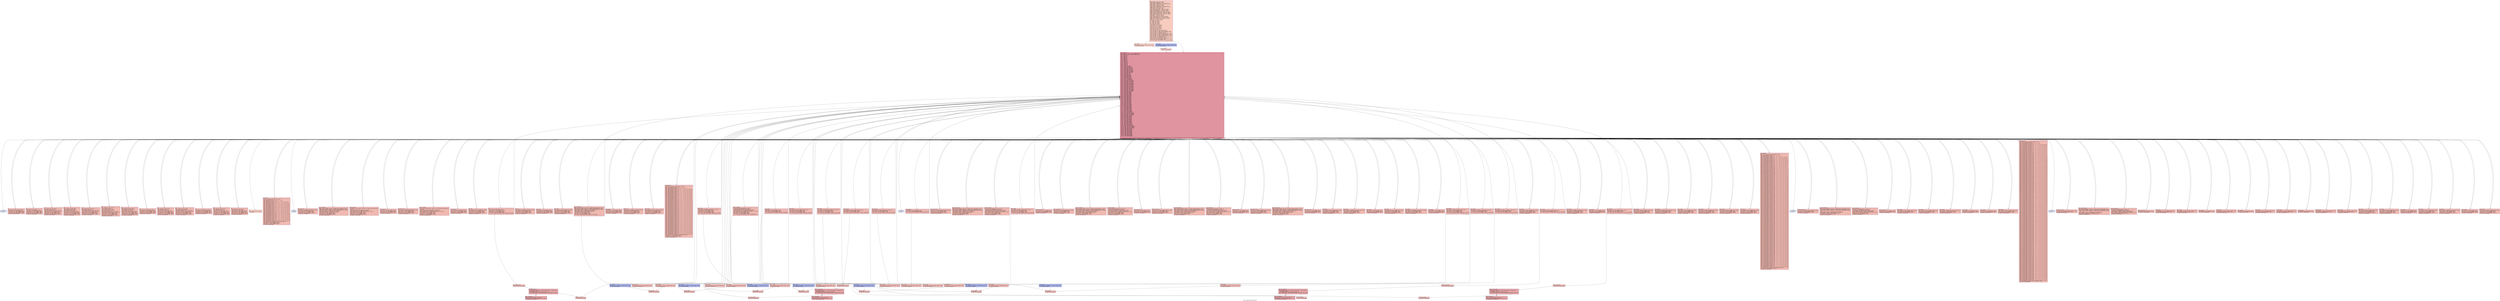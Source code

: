 digraph "CFG for 'complex_control_flow' function" {
	label="CFG for 'complex_control_flow' function";

	Node0x5a317994da40 [shape=record,color="#3d50c3ff", style=filled, fillcolor="#f08b6e70" fontname="Courier",label="{3:\l|  %dummy.var366 = alloca i32, align 4\l  %cff.state265 = alloca i32, align 4\l  %fake.counter.phialloca262 = alloca i32, align 4\l  %fake.counter.reload263.alloca = alloca i32, align 4\l  %dummy.var244 = alloca i32, align 4\l  %cff.state161 = alloca i32, align 4\l  %fake.counter.phialloca158 = alloca i32, align 4\l  %fake.counter.reload159.alloca = alloca i32, align 4\l  %dummy.var139 = alloca i32, align 4\l  %cff.state98 = alloca i32, align 4\l  %fake.counter.phialloca92 = alloca i32, align 4\l  %fake.counter48.phialloca = alloca i32, align 4\l  %fake.counter55.phialloca = alloca i32, align 4\l  %fake.counter62.phialloca = alloca i32, align 4\l  %fake.counter.reload93.alloca = alloca i32, align 4\l  %fake.counter48.reload.alloca = alloca i32, align 4\l  %fake.counter55.reload.alloca = alloca i32, align 4\l  %fake.counter62.reload.alloca = alloca i32, align 4\l  %dummy.var37 = alloca i32, align 4\l  %cff.state17 = alloca i32, align 4\l  %fake.counter.phialloca = alloca i32, align 4\l  %fake.counter8.phialloca = alloca i32, align 4\l  %fake.counter.reload.alloca = alloca i32, align 4\l  %fake.counter8.reload.alloca = alloca i32, align 4\l  %dummy.var = alloca i32, align 4\l  %cff.state = alloca i32, align 4\l  %4 = alloca i32, align 4\l  %5 = alloca i32, align 4\l  %6 = alloca i32, align 4\l  %7 = alloca i32, align 4\l  %8 = alloca i32, align 4\l  %9 = alloca i32, align 4\l  store i32 %0, ptr %4, align 4\l  store i32 %1, ptr %5, align 4\l  store i32 %2, ptr %6, align 4\l  store i32 0, ptr %7, align 4\l  store i32 0, ptr %8, align 4\l  %10 = load i32, ptr %4, align 4\l  %11 = icmp sgt i32 %10, 0\l  %cff.init = select i1 %11, i32 1, i32 2\l  store i32 %cff.init, ptr %cff.state, align 4\l  store i32 undef, ptr %fake.counter.phialloca, align 4\l  store i32 undef, ptr %fake.counter8.phialloca, align 4\l  store i32 16, ptr %cff.state17, align 4\l  store i32 undef, ptr %fake.counter.phialloca92, align 4\l  store i32 undef, ptr %fake.counter48.phialloca, align 4\l  store i32 undef, ptr %fake.counter55.phialloca, align 4\l  store i32 undef, ptr %fake.counter62.phialloca, align 4\l  store i32 34, ptr %cff.state98, align 4\l  store i32 undef, ptr %fake.counter.phialloca158, align 4\l  store i32 79, ptr %cff.state161, align 4\l  store i32 undef, ptr %fake.counter.phialloca262, align 4\l  store i32 97, ptr %cff.state265, align 4\l  br i1 false, label %fake.then415, label %cff.dispatch266\l|{<s0>T|<s1>F}}"];
	Node0x5a317994da40:s0 -> Node0x5a3179a68600;
	Node0x5a317994da40:s1 -> Node0x5a3179990370;
	Node0x5a317994db70 [shape=record,color="#3d50c3ff", style=filled, fillcolor="#de614d70" fontname="Courier",label="{12:\l|  store i32 5, ptr %cff.state, align 4\l  store i32 16, ptr %cff.state17, align 4\l  store i32 34, ptr %cff.state98, align 4\l  store i32 79, ptr %cff.state161, align 4\l  store i32 97, ptr %cff.state265, align 4\l  br label %cff.dispatch266\l}"];
	Node0x5a317994db70 -> Node0x5a3179990370;
	Node0x5a31799510a0 [shape=record,color="#3d50c3ff", style=filled, fillcolor="#de614d70" fontname="Courier",label="{13:\l|  store i32 0, ptr %9, align 4\l  store i32 3, ptr %cff.state, align 4\l  store i32 16, ptr %cff.state17, align 4\l  store i32 34, ptr %cff.state98, align 4\l  store i32 79, ptr %cff.state161, align 4\l  store i32 97, ptr %cff.state265, align 4\l  br label %cff.dispatch266\l}"];
	Node0x5a31799510a0 -> Node0x5a3179990370;
	Node0x5a3179951360 [shape=record,color="#3d50c3ff", style=filled, fillcolor="#de614d70" fontname="Courier",label="{14:\l|  %15 = load i32, ptr %9, align 4\l  %16 = icmp slt i32 %15, 10\l  %cff.next = select i1 %16, i32 4, i32 14\l  store i32 %cff.next, ptr %cff.state, align 4\l  store i32 16, ptr %cff.state17, align 4\l  store i32 34, ptr %cff.state98, align 4\l  store i32 79, ptr %cff.state161, align 4\l  store i32 97, ptr %cff.state265, align 4\l  br label %cff.dispatch266\l}"];
	Node0x5a3179951360 -> Node0x5a3179990370;
	Node0x5a3179951af0 [shape=record,color="#3d50c3ff", style=filled, fillcolor="#de614d70" fontname="Courier",label="{17:\l|  %18 = load i32, ptr %9, align 4\l  %19 = load i32, ptr %8, align 4\l  %20 = add nsw i32 %19, %18\l  store i32 %20, ptr %8, align 4\l  store i32 5, ptr %cff.state, align 4\l  store i32 16, ptr %cff.state17, align 4\l  store i32 34, ptr %cff.state98, align 4\l  store i32 79, ptr %cff.state161, align 4\l  store i32 97, ptr %cff.state265, align 4\l  br label %cff.dispatch266\l}"];
	Node0x5a3179951af0 -> Node0x5a3179990370;
	Node0x5a31799511f0 [shape=record,color="#3d50c3ff", style=filled, fillcolor="#de614d70" fontname="Courier",label="{21:\l|  %22 = load i32, ptr %5, align 4\l  %23 = icmp sgt i32 %22, 5\l  %cff.next1 = select i1 %23, i32 6, i32 9\l  store i32 %cff.next1, ptr %cff.state, align 4\l  store i32 16, ptr %cff.state17, align 4\l  store i32 34, ptr %cff.state98, align 4\l  store i32 79, ptr %cff.state161, align 4\l  store i32 97, ptr %cff.state265, align 4\l  br label %cff.dispatch266\l}"];
	Node0x5a31799511f0 -> Node0x5a3179990370;
	Node0x5a3179951f60 [shape=record,color="#3d50c3ff", style=filled, fillcolor="#de614d70" fontname="Courier",label="{24:\l|  %25 = load i32, ptr %8, align 4\l  %26 = mul nsw i32 %25, 2\l  store i32 %26, ptr %8, align 4\l  %27 = load i32, ptr %6, align 4\l  %28 = icmp sgt i32 %27, 10\l  %cff.next2 = select i1 %28, i32 7, i32 8\l  store i32 %cff.next2, ptr %cff.state, align 4\l  store i32 16, ptr %cff.state17, align 4\l  store i32 34, ptr %cff.state98, align 4\l  store i32 79, ptr %cff.state161, align 4\l  store i32 97, ptr %cff.state265, align 4\l  br label %cff.dispatch266\l}"];
	Node0x5a3179951f60 -> Node0x5a3179990370;
	Node0x5a31799522a0 [shape=record,color="#3d50c3ff", style=filled, fillcolor="#de614d70" fontname="Courier",label="{29:\l|  %30 = load i32, ptr %8, align 4\l  %31 = load i32, ptr %6, align 4\l  %32 = add nsw i32 %30, %31\l  store i32 %32, ptr %7, align 4\l  store i32 15, ptr %cff.state, align 4\l  store i32 16, ptr %cff.state17, align 4\l  store i32 34, ptr %cff.state98, align 4\l  store i32 79, ptr %cff.state161, align 4\l  store i32 97, ptr %cff.state265, align 4\l  br label %cff.dispatch266\l}"];
	Node0x5a31799522a0 -> Node0x5a3179990370;
	Node0x5a3179952300 [shape=record,color="#3d50c3ff", style=filled, fillcolor="#de614d70" fontname="Courier",label="{33:\l|  store i32 10, ptr %cff.state, align 4\l  store i32 16, ptr %cff.state17, align 4\l  store i32 34, ptr %cff.state98, align 4\l  store i32 79, ptr %cff.state161, align 4\l  store i32 97, ptr %cff.state265, align 4\l  br label %cff.dispatch266\l}"];
	Node0x5a3179952300 -> Node0x5a3179990370;
	Node0x5a3179951fc0 [shape=record,color="#3d50c3ff", style=filled, fillcolor="#de614d70" fontname="Courier",label="{34:\l|  %35 = load i32, ptr %8, align 4\l  %36 = sub nsw i32 %35, 1\l  store i32 %36, ptr %8, align 4\l  store i32 10, ptr %cff.state, align 4\l  store i32 16, ptr %cff.state17, align 4\l  store i32 34, ptr %cff.state98, align 4\l  store i32 79, ptr %cff.state161, align 4\l  store i32 97, ptr %cff.state265, align 4\l  br label %cff.dispatch266\l}"];
	Node0x5a3179951fc0 -> Node0x5a3179990370;
	Node0x5a31799526c0 [shape=record,color="#3d50c3ff", style=filled, fillcolor="#de614d70" fontname="Courier",label="{37:\l|  %38 = load i32, ptr %8, align 4\l  %39 = icmp sgt i32 %38, 100\l  %cff.next3 = select i1 %39, i32 11, i32 12\l  store i32 %cff.next3, ptr %cff.state, align 4\l  store i32 16, ptr %cff.state17, align 4\l  store i32 34, ptr %cff.state98, align 4\l  store i32 79, ptr %cff.state161, align 4\l  store i32 97, ptr %cff.state265, align 4\l  br label %cff.dispatch266\l}"];
	Node0x5a31799526c0 -> Node0x5a3179990370;
	Node0x5a3179952af0 [shape=record,color="#3d50c3ff", style=filled, fillcolor="#de614d70" fontname="Courier",label="{40:\l|  store i32 14, ptr %cff.state, align 4\l  store i32 16, ptr %cff.state17, align 4\l  store i32 34, ptr %cff.state98, align 4\l  store i32 79, ptr %cff.state161, align 4\l  store i32 97, ptr %cff.state265, align 4\l  br label %cff.dispatch266\l}"];
	Node0x5a3179952af0 -> Node0x5a3179990370;
	Node0x5a3179952b50 [shape=record,color="#3d50c3ff", style=filled, fillcolor="#de614d70" fontname="Courier",label="{41:\l|  store i32 13, ptr %cff.state, align 4\l  store i32 16, ptr %cff.state17, align 4\l  store i32 34, ptr %cff.state98, align 4\l  store i32 79, ptr %cff.state161, align 4\l  store i32 97, ptr %cff.state265, align 4\l  br i1 false, label %fake.loop.entry373, label %cff.dispatch266\l|{<s0>T|<s1>F}}"];
	Node0x5a3179952b50:s0 -> Node0x5a3179a19e30;
	Node0x5a3179952b50:s1 -> Node0x5a3179990370;
	Node0x5a3179952cd0 [shape=record,color="#3d50c3ff", style=filled, fillcolor="#de614d70" fontname="Courier",label="{42:\l|  %43 = load i32, ptr %9, align 4\l  %44 = add nsw i32 %43, 1\l  store i32 %44, ptr %9, align 4\l  store i32 3, ptr %cff.state, align 4\l  store i32 16, ptr %cff.state17, align 4\l  store i32 34, ptr %cff.state98, align 4\l  store i32 79, ptr %cff.state161, align 4\l  store i32 97, ptr %cff.state265, align 4\l  br label %cff.dispatch266\l}"];
	Node0x5a3179952cd0 -> Node0x5a3179990370;
	Node0x5a3179951b50 [shape=record,color="#3d50c3ff", style=filled, fillcolor="#de614d70" fontname="Courier",label="{45:\l|  %46 = load i32, ptr %8, align 4\l  store i32 %46, ptr %7, align 4\l  store i32 15, ptr %cff.state, align 4\l  store i32 16, ptr %cff.state17, align 4\l  store i32 34, ptr %cff.state98, align 4\l  store i32 79, ptr %cff.state161, align 4\l  store i32 97, ptr %cff.state265, align 4\l  br label %cff.dispatch266\l}"];
	Node0x5a3179951b50 -> Node0x5a3179990370;
	Node0x5a31799525f0 [shape=record,color="#3d50c3ff", style=filled, fillcolor="#f08b6e70" fontname="Courier",label="{47:\l|  %48 = load i32, ptr %7, align 4\l  ret i32 %48\l}"];
	Node0x5a31799673d0 [shape=record,color="#3d50c3ff", style=filled, fillcolor="#de614d70" fontname="Courier",label="{cff.dispatch:\l|  %cff.cur = load i32, ptr %cff.state, align 4\l  %49 = icmp eq i32 %cff.cur, 1\l  %cff.case.select = select i1 %49, i32 1, i32 17\l  %50 = icmp eq i32 %cff.cur, 2\l  %cff.case.select21 = select i1 %50, i32 2, i32 %cff.case.select\l  %51 = icmp eq i32 %cff.cur, 3\l  %cff.case.select22 = select i1 %51, i32 3, i32 %cff.case.select21\l  %52 = icmp eq i32 %cff.cur, 4\l  %cff.case.select23 = select i1 %52, i32 4, i32 %cff.case.select22\l  %53 = icmp eq i32 %cff.cur, 5\l  %cff.case.select24 = select i1 %53, i32 5, i32 %cff.case.select23\l  %54 = icmp eq i32 %cff.cur, 6\l  %cff.case.select25 = select i1 %54, i32 6, i32 %cff.case.select24\l  %55 = icmp eq i32 %cff.cur, 7\l  %cff.case.select26 = select i1 %55, i32 7, i32 %cff.case.select25\l  %56 = icmp eq i32 %cff.cur, 8\l  %cff.case.select27 = select i1 %56, i32 8, i32 %cff.case.select26\l  %57 = icmp eq i32 %cff.cur, 9\l  %cff.case.select28 = select i1 %57, i32 9, i32 %cff.case.select27\l  %58 = icmp eq i32 %cff.cur, 10\l  %cff.case.select29 = select i1 %58, i32 10, i32 %cff.case.select28\l  %59 = icmp eq i32 %cff.cur, 11\l  %cff.case.select30 = select i1 %59, i32 11, i32 %cff.case.select29\l  %60 = icmp eq i32 %cff.cur, 12\l  %cff.case.select31 = select i1 %60, i32 12, i32 %cff.case.select30\l  %61 = icmp eq i32 %cff.cur, 13\l  %cff.case.select32 = select i1 %61, i32 13, i32 %cff.case.select31\l  %62 = icmp eq i32 %cff.cur, 14\l  %cff.case.select33 = select i1 %62, i32 14, i32 %cff.case.select32\l  %63 = icmp eq i32 %cff.cur, 15\l  %cff.case.select34 = select i1 %63, i32 15, i32 %cff.case.select33\l  store i32 %cff.case.select34, ptr %cff.state17, align 4\l  store i32 34, ptr %cff.state98, align 4\l  store i32 79, ptr %cff.state161, align 4\l  store i32 97, ptr %cff.state265, align 4\l  br label %cff.dispatch266\l}"];
	Node0x5a31799673d0 -> Node0x5a3179990370;
	Node0x5a3179967460 [shape=record,color="#3d50c3ff", style=filled, fillcolor="#c7d7f070" fontname="Courier",label="{cff.default:\l|  unreachable\l}"];
	Node0x5a3179958960 [shape=record,color="#3d50c3ff", style=filled, fillcolor="#de614d70" fontname="Courier",label="{fake.loop.entry:\l|  store i32 0, ptr %fake.counter.phialloca, align 4\l  store i32 19, ptr %cff.state17, align 4\l  store i32 34, ptr %cff.state98, align 4\l  store i32 79, ptr %cff.state161, align 4\l  store i32 97, ptr %cff.state265, align 4\l  br label %cff.dispatch266\l}"];
	Node0x5a3179958960 -> Node0x5a3179990370;
	Node0x5a3179958400 [shape=record,color="#3d50c3ff", style=filled, fillcolor="#de614d70" fontname="Courier",label="{fake.loop.header:\l|  %fake.counter.reload15 = load i32, ptr %fake.counter.phialloca, align 4\l  %fake.counter.reload = load i32, ptr %fake.counter.phialloca, align 4\l  store i32 %fake.counter.reload, ptr %fake.counter.reload.alloca, align 4\l  %fake.cond = icmp slt i32 %fake.counter.reload15, 10\l  %cff.next35 = select i1 %fake.cond, i32 20, i32 21\l  store i32 %cff.next35, ptr %cff.state17, align 4\l  store i32 34, ptr %cff.state98, align 4\l  store i32 79, ptr %cff.state161, align 4\l  store i32 97, ptr %cff.state265, align 4\l  br label %cff.dispatch266\l}"];
	Node0x5a3179958400 -> Node0x5a3179990370;
	Node0x5a3179958460 [shape=record,color="#3d50c3ff", style=filled, fillcolor="#de614d70" fontname="Courier",label="{fake.loop.body:\l|  %fake.counter.reload.reload = load i32, ptr %fake.counter.reload.alloca,\l... align 4\l  %fake.inc = add i32 %fake.counter.reload.reload, 1\l  store volatile i32 14, ptr %dummy.var, align 4\l  store i32 %fake.inc, ptr %fake.counter.phialloca, align 4\l  store i32 19, ptr %cff.state17, align 4\l  store i32 34, ptr %cff.state98, align 4\l  store i32 79, ptr %cff.state161, align 4\l  store i32 97, ptr %cff.state265, align 4\l  br label %cff.dispatch266\l}"];
	Node0x5a3179958460 -> Node0x5a3179990370;
	Node0x5a31799697b0 [shape=record,color="#3d50c3ff", style=filled, fillcolor="#de614d70" fontname="Courier",label="{fake.loop.exit:\l|  store i32 16, ptr %cff.state17, align 4\l  store i32 34, ptr %cff.state98, align 4\l  store i32 79, ptr %cff.state161, align 4\l  store i32 97, ptr %cff.state265, align 4\l  br label %cff.dispatch266\l}"];
	Node0x5a31799697b0 -> Node0x5a3179990370;
	Node0x5a3179969c10 [shape=record,color="#3d50c3ff", style=filled, fillcolor="#de614d70" fontname="Courier",label="{fake.loop.entry4:\l|  store i32 0, ptr %fake.counter8.phialloca, align 4\l  store i32 23, ptr %cff.state17, align 4\l  store i32 34, ptr %cff.state98, align 4\l  store i32 79, ptr %cff.state161, align 4\l  store i32 97, ptr %cff.state265, align 4\l  br label %cff.dispatch266\l}"];
	Node0x5a3179969c10 -> Node0x5a3179990370;
	Node0x5a3179969ca0 [shape=record,color="#3d50c3ff", style=filled, fillcolor="#de614d70" fontname="Courier",label="{fake.loop.header5:\l|  %fake.counter8.reload16 = load i32, ptr %fake.counter8.phialloca, align 4\l  %fake.counter8.reload = load i32, ptr %fake.counter8.phialloca, align 4\l  store i32 %fake.counter8.reload, ptr %fake.counter8.reload.alloca, align 4\l  %fake.cond9 = icmp slt i32 %fake.counter8.reload16, 10\l  %cff.next36 = select i1 %fake.cond9, i32 24, i32 25\l  store i32 %cff.next36, ptr %cff.state17, align 4\l  store i32 34, ptr %cff.state98, align 4\l  store i32 79, ptr %cff.state161, align 4\l  store i32 97, ptr %cff.state265, align 4\l  br i1 false, label %fake.block421, label %cff.dispatch266\l|{<s0>T|<s1>F}}"];
	Node0x5a3179969ca0:s0 -> Node0x5a3179a69050;
	Node0x5a3179969ca0:s1 -> Node0x5a3179990370;
	Node0x5a3179969d30 [shape=record,color="#3d50c3ff", style=filled, fillcolor="#de614d70" fontname="Courier",label="{fake.loop.body6:\l|  %fake.counter8.reload.reload = load i32, ptr %fake.counter8.reload.alloca,\l... align 4\l  %fake.inc10 = add i32 %fake.counter8.reload.reload, 1\l  store volatile i32 27, ptr %dummy.var, align 4\l  store i32 %fake.inc10, ptr %fake.counter8.phialloca, align 4\l  store i32 23, ptr %cff.state17, align 4\l  store i32 34, ptr %cff.state98, align 4\l  store i32 79, ptr %cff.state161, align 4\l  store i32 97, ptr %cff.state265, align 4\l  br label %cff.dispatch266\l}"];
	Node0x5a3179969d30 -> Node0x5a3179990370;
	Node0x5a3179969dc0 [shape=record,color="#3d50c3ff", style=filled, fillcolor="#de614d70" fontname="Courier",label="{fake.loop.exit7:\l|  store i32 16, ptr %cff.state17, align 4\l  store i32 34, ptr %cff.state98, align 4\l  store i32 79, ptr %cff.state161, align 4\l  store i32 97, ptr %cff.state265, align 4\l  br label %cff.dispatch266\l}"];
	Node0x5a3179969dc0 -> Node0x5a3179990370;
	Node0x5a3179970bd0 [shape=record,color="#3d50c3ff", style=filled, fillcolor="#de614d70" fontname="Courier",label="{fake.then:\l|  store volatile i32 57, ptr %dummy.var, align 4\l  store i32 28, ptr %cff.state17, align 4\l  store i32 34, ptr %cff.state98, align 4\l  store i32 79, ptr %cff.state161, align 4\l  store i32 97, ptr %cff.state265, align 4\l  br label %cff.dispatch266\l}"];
	Node0x5a3179970bd0 -> Node0x5a3179990370;
	Node0x5a3179970f80 [shape=record,color="#3d50c3ff", style=filled, fillcolor="#de614d70" fontname="Courier",label="{fake.else:\l|  store volatile i32 17280, ptr %dummy.var, align 4\l  store i32 28, ptr %cff.state17, align 4\l  store i32 34, ptr %cff.state98, align 4\l  store i32 79, ptr %cff.state161, align 4\l  store i32 97, ptr %cff.state265, align 4\l  br label %cff.dispatch266\l}"];
	Node0x5a3179970f80 -> Node0x5a3179990370;
	Node0x5a3179971010 [shape=record,color="#3d50c3ff", style=filled, fillcolor="#de614d70" fontname="Courier",label="{fake.merge:\l|  store i32 16, ptr %cff.state17, align 4\l  store i32 34, ptr %cff.state98, align 4\l  store i32 79, ptr %cff.state161, align 4\l  store i32 97, ptr %cff.state265, align 4\l  br label %cff.dispatch266\l}"];
	Node0x5a3179971010 -> Node0x5a3179990370;
	Node0x5a3179971550 [shape=record,color="#3d50c3ff", style=filled, fillcolor="#de614d70" fontname="Courier",label="{fake.then11:\l|  store volatile i32 78, ptr %dummy.var, align 4\l  store i32 31, ptr %cff.state17, align 4\l  store i32 34, ptr %cff.state98, align 4\l  store i32 79, ptr %cff.state161, align 4\l  store i32 97, ptr %cff.state265, align 4\l  br label %cff.dispatch266\l}"];
	Node0x5a3179971550 -> Node0x5a3179990370;
	Node0x5a31799715e0 [shape=record,color="#3d50c3ff", style=filled, fillcolor="#de614d70" fontname="Courier",label="{fake.else12:\l|  store volatile i32 8709120, ptr %dummy.var, align 4\l  store i32 31, ptr %cff.state17, align 4\l  store i32 34, ptr %cff.state98, align 4\l  store i32 79, ptr %cff.state161, align 4\l  store i32 97, ptr %cff.state265, align 4\l  br i1 false, label %fake.then406, label %cff.dispatch266\l|{<s0>T|<s1>F}}"];
	Node0x5a31799715e0:s0 -> Node0x5a3179a67880;
	Node0x5a31799715e0:s1 -> Node0x5a3179990370;
	Node0x5a3179971670 [shape=record,color="#3d50c3ff", style=filled, fillcolor="#de614d70" fontname="Courier",label="{fake.merge13:\l|  store i32 16, ptr %cff.state17, align 4\l  store i32 34, ptr %cff.state98, align 4\l  store i32 79, ptr %cff.state161, align 4\l  store i32 97, ptr %cff.state265, align 4\l  br label %cff.dispatch266\l}"];
	Node0x5a3179971670 -> Node0x5a3179990370;
	Node0x5a31799516c0 [shape=record,color="#3d50c3ff", style=filled, fillcolor="#de614d70" fontname="Courier",label="{fake.block:\l|  store volatile i32 18620, ptr %dummy.var, align 4\l  store i32 16, ptr %cff.state17, align 4\l  store i32 34, ptr %cff.state98, align 4\l  store i32 79, ptr %cff.state161, align 4\l  store i32 97, ptr %cff.state265, align 4\l  br label %cff.dispatch266\l}"];
	Node0x5a31799516c0 -> Node0x5a3179990370;
	Node0x5a31799724f0 [shape=record,color="#3d50c3ff", style=filled, fillcolor="#de614d70" fontname="Courier",label="{fake.block14:\l|  store volatile i32 -23, ptr %dummy.var, align 4\l  store i32 16, ptr %cff.state17, align 4\l  store i32 34, ptr %cff.state98, align 4\l  store i32 79, ptr %cff.state161, align 4\l  store i32 97, ptr %cff.state265, align 4\l  br label %cff.dispatch266\l}"];
	Node0x5a31799724f0 -> Node0x5a3179990370;
	Node0x5a3179969f00 [shape=record,color="#3d50c3ff", style=filled, fillcolor="#de614d70" fontname="Courier",label="{cff.dispatch18:\l|  %cff.cur20 = load i32, ptr %cff.state17, align 4\l  %64 = icmp eq i32 %cff.cur20, 1\l  %cff.case.select102 = select i1 %64, i32 1, i32 35\l  %65 = icmp eq i32 %cff.cur20, 2\l  %cff.case.select103 = select i1 %65, i32 2, i32 %cff.case.select102\l  %66 = icmp eq i32 %cff.cur20, 3\l  %cff.case.select104 = select i1 %66, i32 3, i32 %cff.case.select103\l  %67 = icmp eq i32 %cff.cur20, 4\l  %cff.case.select105 = select i1 %67, i32 4, i32 %cff.case.select104\l  %68 = icmp eq i32 %cff.cur20, 5\l  %cff.case.select106 = select i1 %68, i32 5, i32 %cff.case.select105\l  %69 = icmp eq i32 %cff.cur20, 6\l  %cff.case.select107 = select i1 %69, i32 6, i32 %cff.case.select106\l  %70 = icmp eq i32 %cff.cur20, 7\l  %cff.case.select108 = select i1 %70, i32 7, i32 %cff.case.select107\l  %71 = icmp eq i32 %cff.cur20, 8\l  %cff.case.select109 = select i1 %71, i32 8, i32 %cff.case.select108\l  %72 = icmp eq i32 %cff.cur20, 9\l  %cff.case.select110 = select i1 %72, i32 9, i32 %cff.case.select109\l  %73 = icmp eq i32 %cff.cur20, 10\l  %cff.case.select111 = select i1 %73, i32 10, i32 %cff.case.select110\l  %74 = icmp eq i32 %cff.cur20, 11\l  %cff.case.select112 = select i1 %74, i32 11, i32 %cff.case.select111\l  %75 = icmp eq i32 %cff.cur20, 12\l  %cff.case.select113 = select i1 %75, i32 12, i32 %cff.case.select112\l  %76 = icmp eq i32 %cff.cur20, 13\l  %cff.case.select114 = select i1 %76, i32 13, i32 %cff.case.select113\l  %77 = icmp eq i32 %cff.cur20, 14\l  %cff.case.select115 = select i1 %77, i32 14, i32 %cff.case.select114\l  %78 = icmp eq i32 %cff.cur20, 15\l  %cff.case.select116 = select i1 %78, i32 15, i32 %cff.case.select115\l  %79 = icmp eq i32 %cff.cur20, 16\l  %cff.case.select117 = select i1 %79, i32 16, i32 %cff.case.select116\l  %80 = icmp eq i32 %cff.cur20, 17\l  %cff.case.select118 = select i1 %80, i32 17, i32 %cff.case.select117\l  %81 = icmp eq i32 %cff.cur20, 18\l  %cff.case.select119 = select i1 %81, i32 18, i32 %cff.case.select118\l  %82 = icmp eq i32 %cff.cur20, 19\l  %cff.case.select120 = select i1 %82, i32 19, i32 %cff.case.select119\l  %83 = icmp eq i32 %cff.cur20, 20\l  %cff.case.select121 = select i1 %83, i32 20, i32 %cff.case.select120\l  %84 = icmp eq i32 %cff.cur20, 21\l  %cff.case.select122 = select i1 %84, i32 21, i32 %cff.case.select121\l  %85 = icmp eq i32 %cff.cur20, 22\l  %cff.case.select123 = select i1 %85, i32 22, i32 %cff.case.select122\l  %86 = icmp eq i32 %cff.cur20, 23\l  %cff.case.select124 = select i1 %86, i32 23, i32 %cff.case.select123\l  %87 = icmp eq i32 %cff.cur20, 24\l  %cff.case.select125 = select i1 %87, i32 24, i32 %cff.case.select124\l  %88 = icmp eq i32 %cff.cur20, 25\l  %cff.case.select126 = select i1 %88, i32 25, i32 %cff.case.select125\l  %89 = icmp eq i32 %cff.cur20, 26\l  %cff.case.select127 = select i1 %89, i32 26, i32 %cff.case.select126\l  %90 = icmp eq i32 %cff.cur20, 27\l  %cff.case.select128 = select i1 %90, i32 27, i32 %cff.case.select127\l  %91 = icmp eq i32 %cff.cur20, 28\l  %cff.case.select129 = select i1 %91, i32 28, i32 %cff.case.select128\l  %92 = icmp eq i32 %cff.cur20, 29\l  %cff.case.select130 = select i1 %92, i32 29, i32 %cff.case.select129\l  %93 = icmp eq i32 %cff.cur20, 30\l  %cff.case.select131 = select i1 %93, i32 30, i32 %cff.case.select130\l  %94 = icmp eq i32 %cff.cur20, 31\l  %cff.case.select132 = select i1 %94, i32 31, i32 %cff.case.select131\l  %95 = icmp eq i32 %cff.cur20, 32\l  %cff.case.select133 = select i1 %95, i32 32, i32 %cff.case.select132\l  %96 = icmp eq i32 %cff.cur20, 33\l  %cff.case.select134 = select i1 %96, i32 33, i32 %cff.case.select133\l  store i32 %cff.case.select134, ptr %cff.state98, align 4\l  store i32 79, ptr %cff.state161, align 4\l  store i32 97, ptr %cff.state265, align 4\l  br label %cff.dispatch266\l}"];
	Node0x5a3179969f00 -> Node0x5a3179990370;
	Node0x5a3179970760 [shape=record,color="#3d50c3ff", style=filled, fillcolor="#c7d7f070" fontname="Courier",label="{cff.default19:\l|  unreachable\l}"];
	Node0x5a3179958900 [shape=record,color="#3d50c3ff", style=filled, fillcolor="#de614d70" fontname="Courier",label="{fake.loop.entry38:\l|  store i32 0, ptr %fake.counter.phialloca92, align 4\l  store i32 37, ptr %cff.state98, align 4\l  store i32 79, ptr %cff.state161, align 4\l  store i32 97, ptr %cff.state265, align 4\l  br label %cff.dispatch266\l}"];
	Node0x5a3179958900 -> Node0x5a3179990370;
	Node0x5a3179972b00 [shape=record,color="#3d50c3ff", style=filled, fillcolor="#de614d70" fontname="Courier",label="{fake.loop.header39:\l|  %fake.counter.reload94 = load i32, ptr %fake.counter.phialloca92, align 4\l  %fake.counter.reload93 = load i32, ptr %fake.counter.phialloca92, align 4\l  store i32 %fake.counter.reload93, ptr %fake.counter.reload93.alloca, align 4\l  %fake.cond42 = icmp slt i32 %fake.counter.reload94, 10\l  %cff.next135 = select i1 %fake.cond42, i32 38, i32 39\l  store i32 %cff.next135, ptr %cff.state98, align 4\l  store i32 79, ptr %cff.state161, align 4\l  store i32 97, ptr %cff.state265, align 4\l  br label %cff.dispatch266\l}"];
	Node0x5a3179972b00 -> Node0x5a3179990370;
	Node0x5a3179972b60 [shape=record,color="#3d50c3ff", style=filled, fillcolor="#de614d70" fontname="Courier",label="{fake.loop.body40:\l|  %fake.counter.reload93.reload = load i32, ptr\l... %fake.counter.reload93.alloca, align 4\l  %fake.inc43 = add i32 %fake.counter.reload93.reload, 1\l  store volatile i32 19701, ptr %dummy.var37, align 4\l  store i32 %fake.inc43, ptr %fake.counter.phialloca92, align 4\l  store i32 37, ptr %cff.state98, align 4\l  store i32 79, ptr %cff.state161, align 4\l  store i32 97, ptr %cff.state265, align 4\l  br label %cff.dispatch266\l}"];
	Node0x5a3179972b60 -> Node0x5a3179990370;
	Node0x5a31799677b0 [shape=record,color="#3d50c3ff", style=filled, fillcolor="#de614d70" fontname="Courier",label="{fake.loop.exit41:\l|  store i32 34, ptr %cff.state98, align 4\l  store i32 79, ptr %cff.state161, align 4\l  store i32 97, ptr %cff.state265, align 4\l  br label %cff.dispatch266\l}"];
	Node0x5a31799677b0 -> Node0x5a3179990370;
	Node0x5a317998f740 [shape=record,color="#3d50c3ff", style=filled, fillcolor="#de614d70" fontname="Courier",label="{fake.loop.entry44:\l|  store i32 0, ptr %fake.counter48.phialloca, align 4\l  store i32 41, ptr %cff.state98, align 4\l  store i32 79, ptr %cff.state161, align 4\l  store i32 97, ptr %cff.state265, align 4\l  br label %cff.dispatch266\l}"];
	Node0x5a317998f740 -> Node0x5a3179990370;
	Node0x5a317998f7d0 [shape=record,color="#3d50c3ff", style=filled, fillcolor="#de614d70" fontname="Courier",label="{fake.loop.header45:\l|  %fake.counter48.reload95 = load i32, ptr %fake.counter48.phialloca, align 4\l  %fake.counter48.reload = load i32, ptr %fake.counter48.phialloca, align 4\l  store i32 %fake.counter48.reload, ptr %fake.counter48.reload.alloca, align 4\l  %fake.cond49 = icmp slt i32 %fake.counter48.reload95, 10\l  %cff.next136 = select i1 %fake.cond49, i32 42, i32 43\l  store i32 %cff.next136, ptr %cff.state98, align 4\l  store i32 79, ptr %cff.state161, align 4\l  store i32 97, ptr %cff.state265, align 4\l  br label %cff.dispatch266\l}"];
	Node0x5a317998f7d0 -> Node0x5a3179990370;
	Node0x5a317998f860 [shape=record,color="#3d50c3ff", style=filled, fillcolor="#de614d70" fontname="Courier",label="{fake.loop.body46:\l|  %fake.counter48.reload.reload = load i32, ptr\l... %fake.counter48.reload.alloca, align 4\l  %fake.inc50 = add i32 %fake.counter48.reload.reload, 1\l  store volatile i32 5962, ptr %dummy.var37, align 4\l  store i32 %fake.inc50, ptr %fake.counter48.phialloca, align 4\l  store i32 41, ptr %cff.state98, align 4\l  store i32 79, ptr %cff.state161, align 4\l  store i32 97, ptr %cff.state265, align 4\l  br label %cff.dispatch266\l}"];
	Node0x5a317998f860 -> Node0x5a3179990370;
	Node0x5a317998f8f0 [shape=record,color="#3d50c3ff", style=filled, fillcolor="#de614d70" fontname="Courier",label="{fake.loop.exit47:\l|  store i32 34, ptr %cff.state98, align 4\l  store i32 79, ptr %cff.state161, align 4\l  store i32 97, ptr %cff.state265, align 4\l  br label %cff.dispatch266\l}"];
	Node0x5a317998f8f0 -> Node0x5a3179990370;
	Node0x5a3179990020 [shape=record,color="#3d50c3ff", style=filled, fillcolor="#de614d70" fontname="Courier",label="{fake.loop.entry51:\l|  store i32 0, ptr %fake.counter55.phialloca, align 4\l  store i32 45, ptr %cff.state98, align 4\l  store i32 79, ptr %cff.state161, align 4\l  store i32 97, ptr %cff.state265, align 4\l  br label %cff.dispatch266\l}"];
	Node0x5a3179990020 -> Node0x5a3179990370;
	Node0x5a31799900b0 [shape=record,color="#3d50c3ff", style=filled, fillcolor="#de614d70" fontname="Courier",label="{fake.loop.header52:\l|  %fake.counter55.reload96 = load i32, ptr %fake.counter55.phialloca, align 4\l  %fake.counter55.reload = load i32, ptr %fake.counter55.phialloca, align 4\l  store i32 %fake.counter55.reload, ptr %fake.counter55.reload.alloca, align 4\l  %fake.cond56 = icmp slt i32 %fake.counter55.reload96, 10\l  %cff.next137 = select i1 %fake.cond56, i32 46, i32 47\l  store i32 %cff.next137, ptr %cff.state98, align 4\l  store i32 79, ptr %cff.state161, align 4\l  store i32 97, ptr %cff.state265, align 4\l  br label %cff.dispatch266\l}"];
	Node0x5a31799900b0 -> Node0x5a3179990370;
	Node0x5a3179990140 [shape=record,color="#3d50c3ff", style=filled, fillcolor="#de614d70" fontname="Courier",label="{fake.loop.body53:\l|  %fake.counter55.reload.reload = load i32, ptr\l... %fake.counter55.reload.alloca, align 4\l  %fake.inc57 = add i32 %fake.counter55.reload.reload, 1\l  store volatile i32 680, ptr %dummy.var37, align 4\l  store i32 %fake.inc57, ptr %fake.counter55.phialloca, align 4\l  store i32 45, ptr %cff.state98, align 4\l  store i32 79, ptr %cff.state161, align 4\l  store i32 97, ptr %cff.state265, align 4\l  br label %cff.dispatch266\l}"];
	Node0x5a3179990140 -> Node0x5a3179990370;
	Node0x5a31799901d0 [shape=record,color="#3d50c3ff", style=filled, fillcolor="#de614d70" fontname="Courier",label="{fake.loop.exit54:\l|  store i32 34, ptr %cff.state98, align 4\l  store i32 79, ptr %cff.state161, align 4\l  store i32 97, ptr %cff.state265, align 4\l  br label %cff.dispatch266\l}"];
	Node0x5a31799901d0 -> Node0x5a3179990370;
	Node0x5a3179976f80 [shape=record,color="#3d50c3ff", style=filled, fillcolor="#de614d70" fontname="Courier",label="{fake.loop.entry58:\l|  store i32 0, ptr %fake.counter62.phialloca, align 4\l  store i32 49, ptr %cff.state98, align 4\l  store i32 79, ptr %cff.state161, align 4\l  store i32 97, ptr %cff.state265, align 4\l  br label %cff.dispatch266\l}"];
	Node0x5a3179976f80 -> Node0x5a3179990370;
	Node0x5a3179977010 [shape=record,color="#3d50c3ff", style=filled, fillcolor="#de614d70" fontname="Courier",label="{fake.loop.header59:\l|  %fake.counter62.reload97 = load i32, ptr %fake.counter62.phialloca, align 4\l  %fake.counter62.reload = load i32, ptr %fake.counter62.phialloca, align 4\l  store i32 %fake.counter62.reload, ptr %fake.counter62.reload.alloca, align 4\l  %fake.cond63 = icmp slt i32 %fake.counter62.reload97, 10\l  %cff.next138 = select i1 %fake.cond63, i32 50, i32 51\l  store i32 %cff.next138, ptr %cff.state98, align 4\l  store i32 79, ptr %cff.state161, align 4\l  store i32 97, ptr %cff.state265, align 4\l  br label %cff.dispatch266\l}"];
	Node0x5a3179977010 -> Node0x5a3179990370;
	Node0x5a31799770a0 [shape=record,color="#3d50c3ff", style=filled, fillcolor="#de614d70" fontname="Courier",label="{fake.loop.body60:\l|  %fake.counter62.reload.reload = load i32, ptr\l... %fake.counter62.reload.alloca, align 4\l  %fake.inc64 = add i32 %fake.counter62.reload.reload, 1\l  store volatile i32 15, ptr %dummy.var37, align 4\l  store i32 %fake.inc64, ptr %fake.counter62.phialloca, align 4\l  store i32 49, ptr %cff.state98, align 4\l  store i32 79, ptr %cff.state161, align 4\l  store i32 97, ptr %cff.state265, align 4\l  br i1 false, label %fake.block419, label %cff.dispatch266\l|{<s0>T|<s1>F}}"];
	Node0x5a31799770a0:s0 -> Node0x5a3179a68c60;
	Node0x5a31799770a0:s1 -> Node0x5a3179990370;
	Node0x5a3179977130 [shape=record,color="#3d50c3ff", style=filled, fillcolor="#de614d70" fontname="Courier",label="{fake.loop.exit61:\l|  store i32 34, ptr %cff.state98, align 4\l  store i32 79, ptr %cff.state161, align 4\l  store i32 97, ptr %cff.state265, align 4\l  br label %cff.dispatch266\l}"];
	Node0x5a3179977130 -> Node0x5a3179990370;
	Node0x5a3179977710 [shape=record,color="#3d50c3ff", style=filled, fillcolor="#de614d70" fontname="Courier",label="{fake.then65:\l|  store volatile i32 87, ptr %dummy.var37, align 4\l  store i32 54, ptr %cff.state98, align 4\l  store i32 79, ptr %cff.state161, align 4\l  store i32 97, ptr %cff.state265, align 4\l  br label %cff.dispatch266\l}"];
	Node0x5a3179977710 -> Node0x5a3179990370;
	Node0x5a31799777a0 [shape=record,color="#3d50c3ff", style=filled, fillcolor="#de614d70" fontname="Courier",label="{fake.else66:\l|  store volatile i32 87091200, ptr %dummy.var37, align 4\l  store i32 54, ptr %cff.state98, align 4\l  store i32 79, ptr %cff.state161, align 4\l  store i32 97, ptr %cff.state265, align 4\l  br label %cff.dispatch266\l}"];
	Node0x5a31799777a0 -> Node0x5a3179990370;
	Node0x5a3179977830 [shape=record,color="#3d50c3ff", style=filled, fillcolor="#de614d70" fontname="Courier",label="{fake.merge67:\l|  store i32 34, ptr %cff.state98, align 4\l  store i32 79, ptr %cff.state161, align 4\l  store i32 97, ptr %cff.state265, align 4\l  br label %cff.dispatch266\l}"];
	Node0x5a3179977830 -> Node0x5a3179990370;
	Node0x5a3179977b90 [shape=record,color="#3d50c3ff", style=filled, fillcolor="#de614d70" fontname="Courier",label="{fake.then68:\l|  store volatile i32 87, ptr %dummy.var37, align 4\l  store i32 57, ptr %cff.state98, align 4\l  store i32 79, ptr %cff.state161, align 4\l  store i32 97, ptr %cff.state265, align 4\l  br label %cff.dispatch266\l}"];
	Node0x5a3179977b90 -> Node0x5a3179990370;
	Node0x5a3179977c20 [shape=record,color="#3d50c3ff", style=filled, fillcolor="#de614d70" fontname="Courier",label="{fake.else69:\l|  store volatile i32 87091200, ptr %dummy.var37, align 4\l  store i32 57, ptr %cff.state98, align 4\l  store i32 79, ptr %cff.state161, align 4\l  store i32 97, ptr %cff.state265, align 4\l  br label %cff.dispatch266\l}"];
	Node0x5a3179977c20 -> Node0x5a3179990370;
	Node0x5a3179977cb0 [shape=record,color="#3d50c3ff", style=filled, fillcolor="#de614d70" fontname="Courier",label="{fake.merge70:\l|  store i32 34, ptr %cff.state98, align 4\l  store i32 79, ptr %cff.state161, align 4\l  store i32 97, ptr %cff.state265, align 4\l  br i1 false, label %fake.then400, label %cff.dispatch266\l|{<s0>T|<s1>F}}"];
	Node0x5a3179977cb0:s0 -> Node0x5a3179a66f80;
	Node0x5a3179977cb0:s1 -> Node0x5a3179990370;
	Node0x5a3179978010 [shape=record,color="#3d50c3ff", style=filled, fillcolor="#de614d70" fontname="Courier",label="{fake.then71:\l|  store volatile i32 87, ptr %dummy.var37, align 4\l  store i32 60, ptr %cff.state98, align 4\l  store i32 79, ptr %cff.state161, align 4\l  store i32 97, ptr %cff.state265, align 4\l  br i1 false, label %fake.then409, label %cff.dispatch266\l|{<s0>T|<s1>F}}"];
	Node0x5a3179978010:s0 -> Node0x5a3179a67d00;
	Node0x5a3179978010:s1 -> Node0x5a3179990370;
	Node0x5a31799780a0 [shape=record,color="#3d50c3ff", style=filled, fillcolor="#de614d70" fontname="Courier",label="{fake.else72:\l|  store volatile i32 87091200, ptr %dummy.var37, align 4\l  store i32 60, ptr %cff.state98, align 4\l  store i32 79, ptr %cff.state161, align 4\l  store i32 97, ptr %cff.state265, align 4\l  br i1 false, label %fake.then412, label %cff.dispatch266\l|{<s0>T|<s1>F}}"];
	Node0x5a31799780a0:s0 -> Node0x5a3179a68180;
	Node0x5a31799780a0:s1 -> Node0x5a3179990370;
	Node0x5a3179978130 [shape=record,color="#3d50c3ff", style=filled, fillcolor="#de614d70" fontname="Courier",label="{fake.merge73:\l|  store i32 34, ptr %cff.state98, align 4\l  store i32 79, ptr %cff.state161, align 4\l  store i32 97, ptr %cff.state265, align 4\l  br label %cff.dispatch266\l}"];
	Node0x5a3179978130 -> Node0x5a3179990370;
	Node0x5a3179978490 [shape=record,color="#3d50c3ff", style=filled, fillcolor="#de614d70" fontname="Courier",label="{fake.then74:\l|  store volatile i32 70, ptr %dummy.var37, align 4\l  store i32 63, ptr %cff.state98, align 4\l  store i32 79, ptr %cff.state161, align 4\l  store i32 97, ptr %cff.state265, align 4\l  br label %cff.dispatch266\l}"];
	Node0x5a3179978490 -> Node0x5a3179990370;
	Node0x5a3179978520 [shape=record,color="#3d50c3ff", style=filled, fillcolor="#de614d70" fontname="Courier",label="{fake.else75:\l|  store volatile i32 967680, ptr %dummy.var37, align 4\l  store i32 63, ptr %cff.state98, align 4\l  store i32 79, ptr %cff.state161, align 4\l  store i32 97, ptr %cff.state265, align 4\l  br label %cff.dispatch266\l}"];
	Node0x5a3179978520 -> Node0x5a3179990370;
	Node0x5a3179980850 [shape=record,color="#3d50c3ff", style=filled, fillcolor="#de614d70" fontname="Courier",label="{fake.merge76:\l|  store i32 34, ptr %cff.state98, align 4\l  store i32 79, ptr %cff.state161, align 4\l  store i32 97, ptr %cff.state265, align 4\l  br label %cff.dispatch266\l}"];
	Node0x5a3179980850 -> Node0x5a3179990370;
	Node0x5a3179980b80 [shape=record,color="#3d50c3ff", style=filled, fillcolor="#de614d70" fontname="Courier",label="{fake.then77:\l|  store volatile i32 48, ptr %dummy.var37, align 4\l  store i32 66, ptr %cff.state98, align 4\l  store i32 79, ptr %cff.state161, align 4\l  store i32 97, ptr %cff.state265, align 4\l  br label %cff.dispatch266\l}"];
	Node0x5a3179980b80 -> Node0x5a3179990370;
	Node0x5a3179980c10 [shape=record,color="#3d50c3ff", style=filled, fillcolor="#de614d70" fontname="Courier",label="{fake.else78:\l|  store volatile i32 576, ptr %dummy.var37, align 4\l  store i32 66, ptr %cff.state98, align 4\l  store i32 79, ptr %cff.state161, align 4\l  store i32 97, ptr %cff.state265, align 4\l  br label %cff.dispatch266\l}"];
	Node0x5a3179980c10 -> Node0x5a3179990370;
	Node0x5a3179980ca0 [shape=record,color="#3d50c3ff", style=filled, fillcolor="#de614d70" fontname="Courier",label="{fake.merge79:\l|  store i32 34, ptr %cff.state98, align 4\l  store i32 79, ptr %cff.state161, align 4\l  store i32 97, ptr %cff.state265, align 4\l  br label %cff.dispatch266\l}"];
	Node0x5a3179980ca0 -> Node0x5a3179990370;
	Node0x5a31799944d0 [shape=record,color="#3d50c3ff", style=filled, fillcolor="#de614d70" fontname="Courier",label="{fake.then80:\l|  store volatile i32 70, ptr %dummy.var37, align 4\l  store i32 69, ptr %cff.state98, align 4\l  store i32 79, ptr %cff.state161, align 4\l  store i32 97, ptr %cff.state265, align 4\l  br label %cff.dispatch266\l}"];
	Node0x5a31799944d0 -> Node0x5a3179990370;
	Node0x5a3179994560 [shape=record,color="#3d50c3ff", style=filled, fillcolor="#de614d70" fontname="Courier",label="{fake.else81:\l|  store volatile i32 967680, ptr %dummy.var37, align 4\l  store i32 69, ptr %cff.state98, align 4\l  store i32 79, ptr %cff.state161, align 4\l  store i32 97, ptr %cff.state265, align 4\l  br label %cff.dispatch266\l}"];
	Node0x5a3179994560 -> Node0x5a3179990370;
	Node0x5a31799945f0 [shape=record,color="#3d50c3ff", style=filled, fillcolor="#de614d70" fontname="Courier",label="{fake.merge82:\l|  store i32 34, ptr %cff.state98, align 4\l  store i32 79, ptr %cff.state161, align 4\l  store i32 97, ptr %cff.state265, align 4\l  br label %cff.dispatch266\l}"];
	Node0x5a31799945f0 -> Node0x5a3179990370;
	Node0x5a3179994950 [shape=record,color="#3d50c3ff", style=filled, fillcolor="#de614d70" fontname="Courier",label="{fake.block83:\l|  store volatile i32 1979, ptr %dummy.var37, align 4\l  store i32 34, ptr %cff.state98, align 4\l  store i32 79, ptr %cff.state161, align 4\l  store i32 97, ptr %cff.state265, align 4\l  br label %cff.dispatch266\l}"];
	Node0x5a3179994950 -> Node0x5a3179990370;
	Node0x5a3179994c20 [shape=record,color="#3d50c3ff", style=filled, fillcolor="#de614d70" fontname="Courier",label="{fake.block84:\l|  store volatile i32 8021, ptr %dummy.var37, align 4\l  store i32 34, ptr %cff.state98, align 4\l  store i32 79, ptr %cff.state161, align 4\l  store i32 97, ptr %cff.state265, align 4\l  br i1 false, label %fake.block420, label %cff.dispatch266\l|{<s0>T|<s1>F}}"];
	Node0x5a3179994c20:s0 -> Node0x5a3179a68e40;
	Node0x5a3179994c20:s1 -> Node0x5a3179990370;
	Node0x5a3179994f20 [shape=record,color="#3d50c3ff", style=filled, fillcolor="#de614d70" fontname="Courier",label="{fake.block85:\l|  store volatile i32 939, ptr %dummy.var37, align 4\l  store i32 34, ptr %cff.state98, align 4\l  store i32 79, ptr %cff.state161, align 4\l  store i32 97, ptr %cff.state265, align 4\l  br i1 false, label %fake.then397, label %cff.dispatch266\l|{<s0>T|<s1>F}}"];
	Node0x5a3179994f20:s0 -> Node0x5a3179a66b00;
	Node0x5a3179994f20:s1 -> Node0x5a3179990370;
	Node0x5a31799951f0 [shape=record,color="#3d50c3ff", style=filled, fillcolor="#de614d70" fontname="Courier",label="{fake.block86:\l|  store volatile i32 288, ptr %dummy.var37, align 4\l  store i32 34, ptr %cff.state98, align 4\l  store i32 79, ptr %cff.state161, align 4\l  store i32 97, ptr %cff.state265, align 4\l  br label %cff.dispatch266\l}"];
	Node0x5a31799951f0 -> Node0x5a3179990370;
	Node0x5a3179995400 [shape=record,color="#3d50c3ff", style=filled, fillcolor="#de614d70" fontname="Courier",label="{fake.block87:\l|  store volatile i32 9552096, ptr %dummy.var37, align 4\l  store i32 34, ptr %cff.state98, align 4\l  store i32 79, ptr %cff.state161, align 4\l  store i32 97, ptr %cff.state265, align 4\l  br label %cff.dispatch266\l}"];
	Node0x5a3179995400 -> Node0x5a3179990370;
	Node0x5a3179995850 [shape=record,color="#3d50c3ff", style=filled, fillcolor="#de614d70" fontname="Courier",label="{fake.block88:\l|  store volatile i32 50, ptr %dummy.var37, align 4\l  store i32 34, ptr %cff.state98, align 4\l  store i32 79, ptr %cff.state161, align 4\l  store i32 97, ptr %cff.state265, align 4\l  br label %cff.dispatch266\l}"];
	Node0x5a3179995850 -> Node0x5a3179990370;
	Node0x5a3179995a30 [shape=record,color="#3d50c3ff", style=filled, fillcolor="#de614d70" fontname="Courier",label="{fake.block89:\l|  store volatile i32 504, ptr %dummy.var37, align 4\l  store i32 34, ptr %cff.state98, align 4\l  store i32 79, ptr %cff.state161, align 4\l  store i32 97, ptr %cff.state265, align 4\l  br label %cff.dispatch266\l}"];
	Node0x5a3179995a30 -> Node0x5a3179990370;
	Node0x5a3179995ca0 [shape=record,color="#3d50c3ff", style=filled, fillcolor="#de614d70" fontname="Courier",label="{fake.block90:\l|  store volatile i32 60, ptr %dummy.var37, align 4\l  store i32 34, ptr %cff.state98, align 4\l  store i32 79, ptr %cff.state161, align 4\l  store i32 97, ptr %cff.state265, align 4\l  br label %cff.dispatch266\l}"];
	Node0x5a3179995ca0 -> Node0x5a3179990370;
	Node0x5a3179995e80 [shape=record,color="#3d50c3ff", style=filled, fillcolor="#de614d70" fontname="Courier",label="{fake.block91:\l|  store volatile i32 5, ptr %dummy.var37, align 4\l  store i32 34, ptr %cff.state98, align 4\l  store i32 79, ptr %cff.state161, align 4\l  store i32 97, ptr %cff.state265, align 4\l  br label %cff.dispatch266\l}"];
	Node0x5a3179995e80 -> Node0x5a3179990370;
	Node0x5a31799772d0 [shape=record,color="#3d50c3ff", style=filled, fillcolor="#de614d70" fontname="Courier",label="{cff.dispatch99:\l|  %cff.cur101 = load i32, ptr %cff.state98, align 4\l  %97 = icmp eq i32 %cff.cur101, 1\l  %cff.case.select165 = select i1 %97, i32 1, i32 80\l  %98 = icmp eq i32 %cff.cur101, 2\l  %cff.case.select166 = select i1 %98, i32 2, i32 %cff.case.select165\l  %99 = icmp eq i32 %cff.cur101, 3\l  %cff.case.select167 = select i1 %99, i32 3, i32 %cff.case.select166\l  %100 = icmp eq i32 %cff.cur101, 4\l  %cff.case.select168 = select i1 %100, i32 4, i32 %cff.case.select167\l  %101 = icmp eq i32 %cff.cur101, 5\l  %cff.case.select169 = select i1 %101, i32 5, i32 %cff.case.select168\l  %102 = icmp eq i32 %cff.cur101, 6\l  %cff.case.select170 = select i1 %102, i32 6, i32 %cff.case.select169\l  %103 = icmp eq i32 %cff.cur101, 7\l  %cff.case.select171 = select i1 %103, i32 7, i32 %cff.case.select170\l  %104 = icmp eq i32 %cff.cur101, 8\l  %cff.case.select172 = select i1 %104, i32 8, i32 %cff.case.select171\l  %105 = icmp eq i32 %cff.cur101, 9\l  %cff.case.select173 = select i1 %105, i32 9, i32 %cff.case.select172\l  %106 = icmp eq i32 %cff.cur101, 10\l  %cff.case.select174 = select i1 %106, i32 10, i32 %cff.case.select173\l  %107 = icmp eq i32 %cff.cur101, 11\l  %cff.case.select175 = select i1 %107, i32 11, i32 %cff.case.select174\l  %108 = icmp eq i32 %cff.cur101, 12\l  %cff.case.select176 = select i1 %108, i32 12, i32 %cff.case.select175\l  %109 = icmp eq i32 %cff.cur101, 13\l  %cff.case.select177 = select i1 %109, i32 13, i32 %cff.case.select176\l  %110 = icmp eq i32 %cff.cur101, 14\l  %cff.case.select178 = select i1 %110, i32 14, i32 %cff.case.select177\l  %111 = icmp eq i32 %cff.cur101, 15\l  %cff.case.select179 = select i1 %111, i32 15, i32 %cff.case.select178\l  %112 = icmp eq i32 %cff.cur101, 16\l  %cff.case.select180 = select i1 %112, i32 16, i32 %cff.case.select179\l  %113 = icmp eq i32 %cff.cur101, 17\l  %cff.case.select181 = select i1 %113, i32 17, i32 %cff.case.select180\l  %114 = icmp eq i32 %cff.cur101, 18\l  %cff.case.select182 = select i1 %114, i32 18, i32 %cff.case.select181\l  %115 = icmp eq i32 %cff.cur101, 19\l  %cff.case.select183 = select i1 %115, i32 19, i32 %cff.case.select182\l  %116 = icmp eq i32 %cff.cur101, 20\l  %cff.case.select184 = select i1 %116, i32 20, i32 %cff.case.select183\l  %117 = icmp eq i32 %cff.cur101, 21\l  %cff.case.select185 = select i1 %117, i32 21, i32 %cff.case.select184\l  %118 = icmp eq i32 %cff.cur101, 22\l  %cff.case.select186 = select i1 %118, i32 22, i32 %cff.case.select185\l  %119 = icmp eq i32 %cff.cur101, 23\l  %cff.case.select187 = select i1 %119, i32 23, i32 %cff.case.select186\l  %120 = icmp eq i32 %cff.cur101, 24\l  %cff.case.select188 = select i1 %120, i32 24, i32 %cff.case.select187\l  %121 = icmp eq i32 %cff.cur101, 25\l  %cff.case.select189 = select i1 %121, i32 25, i32 %cff.case.select188\l  %122 = icmp eq i32 %cff.cur101, 26\l  %cff.case.select190 = select i1 %122, i32 26, i32 %cff.case.select189\l  %123 = icmp eq i32 %cff.cur101, 27\l  %cff.case.select191 = select i1 %123, i32 27, i32 %cff.case.select190\l  %124 = icmp eq i32 %cff.cur101, 28\l  %cff.case.select192 = select i1 %124, i32 28, i32 %cff.case.select191\l  %125 = icmp eq i32 %cff.cur101, 29\l  %cff.case.select193 = select i1 %125, i32 29, i32 %cff.case.select192\l  %126 = icmp eq i32 %cff.cur101, 30\l  %cff.case.select194 = select i1 %126, i32 30, i32 %cff.case.select193\l  %127 = icmp eq i32 %cff.cur101, 31\l  %cff.case.select195 = select i1 %127, i32 31, i32 %cff.case.select194\l  %128 = icmp eq i32 %cff.cur101, 32\l  %cff.case.select196 = select i1 %128, i32 32, i32 %cff.case.select195\l  %129 = icmp eq i32 %cff.cur101, 33\l  %cff.case.select197 = select i1 %129, i32 33, i32 %cff.case.select196\l  %130 = icmp eq i32 %cff.cur101, 34\l  %cff.case.select198 = select i1 %130, i32 34, i32 %cff.case.select197\l  %131 = icmp eq i32 %cff.cur101, 35\l  %cff.case.select199 = select i1 %131, i32 35, i32 %cff.case.select198\l  %132 = icmp eq i32 %cff.cur101, 36\l  %cff.case.select200 = select i1 %132, i32 36, i32 %cff.case.select199\l  %133 = icmp eq i32 %cff.cur101, 37\l  %cff.case.select201 = select i1 %133, i32 37, i32 %cff.case.select200\l  %134 = icmp eq i32 %cff.cur101, 38\l  %cff.case.select202 = select i1 %134, i32 38, i32 %cff.case.select201\l  %135 = icmp eq i32 %cff.cur101, 39\l  %cff.case.select203 = select i1 %135, i32 39, i32 %cff.case.select202\l  %136 = icmp eq i32 %cff.cur101, 40\l  %cff.case.select204 = select i1 %136, i32 40, i32 %cff.case.select203\l  %137 = icmp eq i32 %cff.cur101, 41\l  %cff.case.select205 = select i1 %137, i32 41, i32 %cff.case.select204\l  %138 = icmp eq i32 %cff.cur101, 42\l  %cff.case.select206 = select i1 %138, i32 42, i32 %cff.case.select205\l  %139 = icmp eq i32 %cff.cur101, 43\l  %cff.case.select207 = select i1 %139, i32 43, i32 %cff.case.select206\l  %140 = icmp eq i32 %cff.cur101, 44\l  %cff.case.select208 = select i1 %140, i32 44, i32 %cff.case.select207\l  %141 = icmp eq i32 %cff.cur101, 45\l  %cff.case.select209 = select i1 %141, i32 45, i32 %cff.case.select208\l  %142 = icmp eq i32 %cff.cur101, 46\l  %cff.case.select210 = select i1 %142, i32 46, i32 %cff.case.select209\l  %143 = icmp eq i32 %cff.cur101, 47\l  %cff.case.select211 = select i1 %143, i32 47, i32 %cff.case.select210\l  %144 = icmp eq i32 %cff.cur101, 48\l  %cff.case.select212 = select i1 %144, i32 48, i32 %cff.case.select211\l  %145 = icmp eq i32 %cff.cur101, 49\l  %cff.case.select213 = select i1 %145, i32 49, i32 %cff.case.select212\l  %146 = icmp eq i32 %cff.cur101, 50\l  %cff.case.select214 = select i1 %146, i32 50, i32 %cff.case.select213\l  %147 = icmp eq i32 %cff.cur101, 51\l  %cff.case.select215 = select i1 %147, i32 51, i32 %cff.case.select214\l  %148 = icmp eq i32 %cff.cur101, 52\l  %cff.case.select216 = select i1 %148, i32 52, i32 %cff.case.select215\l  %149 = icmp eq i32 %cff.cur101, 53\l  %cff.case.select217 = select i1 %149, i32 53, i32 %cff.case.select216\l  %150 = icmp eq i32 %cff.cur101, 54\l  %cff.case.select218 = select i1 %150, i32 54, i32 %cff.case.select217\l  %151 = icmp eq i32 %cff.cur101, 55\l  %cff.case.select219 = select i1 %151, i32 55, i32 %cff.case.select218\l  %152 = icmp eq i32 %cff.cur101, 56\l  %cff.case.select220 = select i1 %152, i32 56, i32 %cff.case.select219\l  %153 = icmp eq i32 %cff.cur101, 57\l  %cff.case.select221 = select i1 %153, i32 57, i32 %cff.case.select220\l  %154 = icmp eq i32 %cff.cur101, 58\l  %cff.case.select222 = select i1 %154, i32 58, i32 %cff.case.select221\l  %155 = icmp eq i32 %cff.cur101, 59\l  %cff.case.select223 = select i1 %155, i32 59, i32 %cff.case.select222\l  %156 = icmp eq i32 %cff.cur101, 60\l  %cff.case.select224 = select i1 %156, i32 60, i32 %cff.case.select223\l  %157 = icmp eq i32 %cff.cur101, 61\l  %cff.case.select225 = select i1 %157, i32 61, i32 %cff.case.select224\l  %158 = icmp eq i32 %cff.cur101, 62\l  %cff.case.select226 = select i1 %158, i32 62, i32 %cff.case.select225\l  %159 = icmp eq i32 %cff.cur101, 63\l  %cff.case.select227 = select i1 %159, i32 63, i32 %cff.case.select226\l  %160 = icmp eq i32 %cff.cur101, 64\l  %cff.case.select228 = select i1 %160, i32 64, i32 %cff.case.select227\l  %161 = icmp eq i32 %cff.cur101, 65\l  %cff.case.select229 = select i1 %161, i32 65, i32 %cff.case.select228\l  %162 = icmp eq i32 %cff.cur101, 66\l  %cff.case.select230 = select i1 %162, i32 66, i32 %cff.case.select229\l  %163 = icmp eq i32 %cff.cur101, 67\l  %cff.case.select231 = select i1 %163, i32 67, i32 %cff.case.select230\l  %164 = icmp eq i32 %cff.cur101, 68\l  %cff.case.select232 = select i1 %164, i32 68, i32 %cff.case.select231\l  %165 = icmp eq i32 %cff.cur101, 69\l  %cff.case.select233 = select i1 %165, i32 69, i32 %cff.case.select232\l  %166 = icmp eq i32 %cff.cur101, 70\l  %cff.case.select234 = select i1 %166, i32 70, i32 %cff.case.select233\l  %167 = icmp eq i32 %cff.cur101, 71\l  %cff.case.select235 = select i1 %167, i32 71, i32 %cff.case.select234\l  %168 = icmp eq i32 %cff.cur101, 72\l  %cff.case.select236 = select i1 %168, i32 72, i32 %cff.case.select235\l  %169 = icmp eq i32 %cff.cur101, 73\l  %cff.case.select237 = select i1 %169, i32 73, i32 %cff.case.select236\l  %170 = icmp eq i32 %cff.cur101, 74\l  %cff.case.select238 = select i1 %170, i32 74, i32 %cff.case.select237\l  %171 = icmp eq i32 %cff.cur101, 75\l  %cff.case.select239 = select i1 %171, i32 75, i32 %cff.case.select238\l  %172 = icmp eq i32 %cff.cur101, 76\l  %cff.case.select240 = select i1 %172, i32 76, i32 %cff.case.select239\l  %173 = icmp eq i32 %cff.cur101, 77\l  %cff.case.select241 = select i1 %173, i32 77, i32 %cff.case.select240\l  %174 = icmp eq i32 %cff.cur101, 78\l  %cff.case.select242 = select i1 %174, i32 78, i32 %cff.case.select241\l  store i32 %cff.case.select242, ptr %cff.state161, align 4\l  store i32 97, ptr %cff.state265, align 4\l  br label %cff.dispatch266\l}"];
	Node0x5a31799772d0 -> Node0x5a3179990370;
	Node0x5a3179990310 [shape=record,color="#3d50c3ff", style=filled, fillcolor="#c5d6f270" fontname="Courier",label="{cff.default100:\l|  unreachable\l}"];
	Node0x5a3179959700 [shape=record,color="#3d50c3ff", style=filled, fillcolor="#de614d70" fontname="Courier",label="{fake.loop.entry140:\l|  store i32 0, ptr %fake.counter.phialloca158, align 4\l  store i32 82, ptr %cff.state161, align 4\l  store i32 97, ptr %cff.state265, align 4\l  br label %cff.dispatch266\l}"];
	Node0x5a3179959700 -> Node0x5a3179990370;
	Node0x5a317998fa30 [shape=record,color="#3d50c3ff", style=filled, fillcolor="#de614d70" fontname="Courier",label="{fake.loop.header141:\l|  %fake.counter.reload160 = load i32, ptr %fake.counter.phialloca158, align 4\l  %fake.counter.reload159 = load i32, ptr %fake.counter.phialloca158, align 4\l  store i32 %fake.counter.reload159, ptr %fake.counter.reload159.alloca, align\l... 4\l  %fake.cond144 = icmp slt i32 %fake.counter.reload160, 10\l  %cff.next243 = select i1 %fake.cond144, i32 83, i32 84\l  store i32 %cff.next243, ptr %cff.state161, align 4\l  store i32 97, ptr %cff.state265, align 4\l  br label %cff.dispatch266\l}"];
	Node0x5a317998fa30 -> Node0x5a3179990370;
	Node0x5a317998fa90 [shape=record,color="#3d50c3ff", style=filled, fillcolor="#de614d70" fontname="Courier",label="{fake.loop.body142:\l|  %fake.counter.reload159.reload = load i32, ptr\l... %fake.counter.reload159.alloca, align 4\l  %fake.inc145 = add i32 %fake.counter.reload159.reload, 1\l  store volatile i32 14630, ptr %dummy.var139, align 4\l  store i32 %fake.inc145, ptr %fake.counter.phialloca158, align 4\l  store i32 82, ptr %cff.state161, align 4\l  store i32 97, ptr %cff.state265, align 4\l  br label %cff.dispatch266\l}"];
	Node0x5a317998fa90 -> Node0x5a3179990370;
	Node0x5a31799698d0 [shape=record,color="#3d50c3ff", style=filled, fillcolor="#de614d70" fontname="Courier",label="{fake.loop.exit143:\l|  store i32 79, ptr %cff.state161, align 4\l  store i32 97, ptr %cff.state265, align 4\l  br label %cff.dispatch266\l}"];
	Node0x5a31799698d0 -> Node0x5a3179990370;
	Node0x5a31799c4080 [shape=record,color="#3d50c3ff", style=filled, fillcolor="#de614d70" fontname="Courier",label="{fake.then146:\l|  store volatile i32 57, ptr %dummy.var139, align 4\l  store i32 87, ptr %cff.state161, align 4\l  store i32 97, ptr %cff.state265, align 4\l  br label %cff.dispatch266\l}"];
	Node0x5a31799c4080 -> Node0x5a3179990370;
	Node0x5a31799c4110 [shape=record,color="#3d50c3ff", style=filled, fillcolor="#de614d70" fontname="Courier",label="{fake.else147:\l|  store volatile i32 17280, ptr %dummy.var139, align 4\l  store i32 87, ptr %cff.state161, align 4\l  store i32 97, ptr %cff.state265, align 4\l  br i1 false, label %fake.then394, label %cff.dispatch266\l|{<s0>T|<s1>F}}"];
	Node0x5a31799c4110:s0 -> Node0x5a3179a66680;
	Node0x5a31799c4110:s1 -> Node0x5a3179990370;
	Node0x5a31799c41a0 [shape=record,color="#3d50c3ff", style=filled, fillcolor="#de614d70" fontname="Courier",label="{fake.merge148:\l|  store i32 79, ptr %cff.state161, align 4\l  store i32 97, ptr %cff.state265, align 4\l  br i1 false, label %fake.block418, label %cff.dispatch266\l|{<s0>T|<s1>F}}"];
	Node0x5a31799c41a0:s0 -> Node0x5a3179a68a80;
	Node0x5a31799c41a0:s1 -> Node0x5a3179990370;
	Node0x5a31799c4500 [shape=record,color="#3d50c3ff", style=filled, fillcolor="#de614d70" fontname="Courier",label="{fake.then149:\l|  store volatile i32 63, ptr %dummy.var139, align 4\l  store i32 90, ptr %cff.state161, align 4\l  store i32 97, ptr %cff.state265, align 4\l  br label %cff.dispatch266\l}"];
	Node0x5a31799c4500 -> Node0x5a3179990370;
	Node0x5a31799c4590 [shape=record,color="#3d50c3ff", style=filled, fillcolor="#de614d70" fontname="Courier",label="{fake.else150:\l|  store volatile i32 120960, ptr %dummy.var139, align 4\l  store i32 90, ptr %cff.state161, align 4\l  store i32 97, ptr %cff.state265, align 4\l  br label %cff.dispatch266\l}"];
	Node0x5a31799c4590 -> Node0x5a3179990370;
	Node0x5a31799c4620 [shape=record,color="#3d50c3ff", style=filled, fillcolor="#de614d70" fontname="Courier",label="{fake.merge151:\l|  store i32 79, ptr %cff.state161, align 4\l  store i32 97, ptr %cff.state265, align 4\l  br label %cff.dispatch266\l}"];
	Node0x5a31799c4620 -> Node0x5a3179990370;
	Node0x5a31799c4980 [shape=record,color="#3d50c3ff", style=filled, fillcolor="#de614d70" fontname="Courier",label="{fake.then152:\l|  store volatile i32 57, ptr %dummy.var139, align 4\l  store i32 93, ptr %cff.state161, align 4\l  store i32 97, ptr %cff.state265, align 4\l  br i1 false, label %fake.loop.entry367, label %cff.dispatch266\l|{<s0>T|<s1>F}}"];
	Node0x5a31799c4980:s0 -> Node0x5a31799733b0;
	Node0x5a31799c4980:s1 -> Node0x5a3179990370;
	Node0x5a31799c4a10 [shape=record,color="#3d50c3ff", style=filled, fillcolor="#de614d70" fontname="Courier",label="{fake.else153:\l|  store volatile i32 17280, ptr %dummy.var139, align 4\l  store i32 93, ptr %cff.state161, align 4\l  store i32 97, ptr %cff.state265, align 4\l  br i1 false, label %fake.then403, label %cff.dispatch266\l|{<s0>T|<s1>F}}"];
	Node0x5a31799c4a10:s0 -> Node0x5a3179a67400;
	Node0x5a31799c4a10:s1 -> Node0x5a3179990370;
	Node0x5a31799c4aa0 [shape=record,color="#3d50c3ff", style=filled, fillcolor="#de614d70" fontname="Courier",label="{fake.merge154:\l|  store i32 79, ptr %cff.state161, align 4\l  store i32 97, ptr %cff.state265, align 4\l  br label %cff.dispatch266\l}"];
	Node0x5a31799c4aa0 -> Node0x5a3179990370;
	Node0x5a31799c4e00 [shape=record,color="#3d50c3ff", style=filled, fillcolor="#de614d70" fontname="Courier",label="{fake.block155:\l|  store volatile i32 66, ptr %dummy.var139, align 4\l  store i32 79, ptr %cff.state161, align 4\l  store i32 97, ptr %cff.state265, align 4\l  br label %cff.dispatch266\l}"];
	Node0x5a31799c4e00 -> Node0x5a3179990370;
	Node0x5a31799c4fe0 [shape=record,color="#3d50c3ff", style=filled, fillcolor="#de614d70" fontname="Courier",label="{fake.block156:\l|  store volatile i32 153, ptr %dummy.var139, align 4\l  store i32 79, ptr %cff.state161, align 4\l  store i32 97, ptr %cff.state265, align 4\l  br i1 false, label %fake.loop.entry387, label %cff.dispatch266\l|{<s0>T|<s1>F}}"];
	Node0x5a31799c4fe0:s0 -> Node0x5a3179a58a10;
	Node0x5a31799c4fe0:s1 -> Node0x5a3179990370;
	Node0x5a31799938b0 [shape=record,color="#3d50c3ff", style=filled, fillcolor="#de614d70" fontname="Courier",label="{fake.block157:\l|  store volatile i32 9310, ptr %dummy.var139, align 4\l  store i32 79, ptr %cff.state161, align 4\l  store i32 97, ptr %cff.state265, align 4\l  br i1 false, label %fake.block422, label %cff.dispatch266\l|{<s0>T|<s1>F}}"];
	Node0x5a31799938b0:s0 -> Node0x5a3179a69230;
	Node0x5a31799938b0:s1 -> Node0x5a3179990370;
	Node0x5a317998f2b0 [shape=record,color="#3d50c3ff", style=filled, fillcolor="#de614d70" fontname="Courier",label="{cff.dispatch162:\l|  %cff.cur164 = load i32, ptr %cff.state161, align 4\l  %175 = icmp eq i32 %cff.cur164, 1\l  %cff.case.select269 = select i1 %175, i32 1, i32 98\l  %176 = icmp eq i32 %cff.cur164, 2\l  %cff.case.select270 = select i1 %176, i32 2, i32 %cff.case.select269\l  %177 = icmp eq i32 %cff.cur164, 3\l  %cff.case.select271 = select i1 %177, i32 3, i32 %cff.case.select270\l  %178 = icmp eq i32 %cff.cur164, 4\l  %cff.case.select272 = select i1 %178, i32 4, i32 %cff.case.select271\l  %179 = icmp eq i32 %cff.cur164, 5\l  %cff.case.select273 = select i1 %179, i32 5, i32 %cff.case.select272\l  %180 = icmp eq i32 %cff.cur164, 6\l  %cff.case.select274 = select i1 %180, i32 6, i32 %cff.case.select273\l  %181 = icmp eq i32 %cff.cur164, 7\l  %cff.case.select275 = select i1 %181, i32 7, i32 %cff.case.select274\l  %182 = icmp eq i32 %cff.cur164, 8\l  %cff.case.select276 = select i1 %182, i32 8, i32 %cff.case.select275\l  %183 = icmp eq i32 %cff.cur164, 9\l  %cff.case.select277 = select i1 %183, i32 9, i32 %cff.case.select276\l  %184 = icmp eq i32 %cff.cur164, 10\l  %cff.case.select278 = select i1 %184, i32 10, i32 %cff.case.select277\l  %185 = icmp eq i32 %cff.cur164, 11\l  %cff.case.select279 = select i1 %185, i32 11, i32 %cff.case.select278\l  %186 = icmp eq i32 %cff.cur164, 12\l  %cff.case.select280 = select i1 %186, i32 12, i32 %cff.case.select279\l  %187 = icmp eq i32 %cff.cur164, 13\l  %cff.case.select281 = select i1 %187, i32 13, i32 %cff.case.select280\l  %188 = icmp eq i32 %cff.cur164, 14\l  %cff.case.select282 = select i1 %188, i32 14, i32 %cff.case.select281\l  %189 = icmp eq i32 %cff.cur164, 15\l  %cff.case.select283 = select i1 %189, i32 15, i32 %cff.case.select282\l  %190 = icmp eq i32 %cff.cur164, 16\l  %cff.case.select284 = select i1 %190, i32 16, i32 %cff.case.select283\l  %191 = icmp eq i32 %cff.cur164, 17\l  %cff.case.select285 = select i1 %191, i32 17, i32 %cff.case.select284\l  %192 = icmp eq i32 %cff.cur164, 18\l  %cff.case.select286 = select i1 %192, i32 18, i32 %cff.case.select285\l  %193 = icmp eq i32 %cff.cur164, 19\l  %cff.case.select287 = select i1 %193, i32 19, i32 %cff.case.select286\l  %194 = icmp eq i32 %cff.cur164, 20\l  %cff.case.select288 = select i1 %194, i32 20, i32 %cff.case.select287\l  %195 = icmp eq i32 %cff.cur164, 21\l  %cff.case.select289 = select i1 %195, i32 21, i32 %cff.case.select288\l  %196 = icmp eq i32 %cff.cur164, 22\l  %cff.case.select290 = select i1 %196, i32 22, i32 %cff.case.select289\l  %197 = icmp eq i32 %cff.cur164, 23\l  %cff.case.select291 = select i1 %197, i32 23, i32 %cff.case.select290\l  %198 = icmp eq i32 %cff.cur164, 24\l  %cff.case.select292 = select i1 %198, i32 24, i32 %cff.case.select291\l  %199 = icmp eq i32 %cff.cur164, 25\l  %cff.case.select293 = select i1 %199, i32 25, i32 %cff.case.select292\l  %200 = icmp eq i32 %cff.cur164, 26\l  %cff.case.select294 = select i1 %200, i32 26, i32 %cff.case.select293\l  %201 = icmp eq i32 %cff.cur164, 27\l  %cff.case.select295 = select i1 %201, i32 27, i32 %cff.case.select294\l  %202 = icmp eq i32 %cff.cur164, 28\l  %cff.case.select296 = select i1 %202, i32 28, i32 %cff.case.select295\l  %203 = icmp eq i32 %cff.cur164, 29\l  %cff.case.select297 = select i1 %203, i32 29, i32 %cff.case.select296\l  %204 = icmp eq i32 %cff.cur164, 30\l  %cff.case.select298 = select i1 %204, i32 30, i32 %cff.case.select297\l  %205 = icmp eq i32 %cff.cur164, 31\l  %cff.case.select299 = select i1 %205, i32 31, i32 %cff.case.select298\l  %206 = icmp eq i32 %cff.cur164, 32\l  %cff.case.select300 = select i1 %206, i32 32, i32 %cff.case.select299\l  %207 = icmp eq i32 %cff.cur164, 33\l  %cff.case.select301 = select i1 %207, i32 33, i32 %cff.case.select300\l  %208 = icmp eq i32 %cff.cur164, 34\l  %cff.case.select302 = select i1 %208, i32 34, i32 %cff.case.select301\l  %209 = icmp eq i32 %cff.cur164, 35\l  %cff.case.select303 = select i1 %209, i32 35, i32 %cff.case.select302\l  %210 = icmp eq i32 %cff.cur164, 36\l  %cff.case.select304 = select i1 %210, i32 36, i32 %cff.case.select303\l  %211 = icmp eq i32 %cff.cur164, 37\l  %cff.case.select305 = select i1 %211, i32 37, i32 %cff.case.select304\l  %212 = icmp eq i32 %cff.cur164, 38\l  %cff.case.select306 = select i1 %212, i32 38, i32 %cff.case.select305\l  %213 = icmp eq i32 %cff.cur164, 39\l  %cff.case.select307 = select i1 %213, i32 39, i32 %cff.case.select306\l  %214 = icmp eq i32 %cff.cur164, 40\l  %cff.case.select308 = select i1 %214, i32 40, i32 %cff.case.select307\l  %215 = icmp eq i32 %cff.cur164, 41\l  %cff.case.select309 = select i1 %215, i32 41, i32 %cff.case.select308\l  %216 = icmp eq i32 %cff.cur164, 42\l  %cff.case.select310 = select i1 %216, i32 42, i32 %cff.case.select309\l  %217 = icmp eq i32 %cff.cur164, 43\l  %cff.case.select311 = select i1 %217, i32 43, i32 %cff.case.select310\l  %218 = icmp eq i32 %cff.cur164, 44\l  %cff.case.select312 = select i1 %218, i32 44, i32 %cff.case.select311\l  %219 = icmp eq i32 %cff.cur164, 45\l  %cff.case.select313 = select i1 %219, i32 45, i32 %cff.case.select312\l  %220 = icmp eq i32 %cff.cur164, 46\l  %cff.case.select314 = select i1 %220, i32 46, i32 %cff.case.select313\l  %221 = icmp eq i32 %cff.cur164, 47\l  %cff.case.select315 = select i1 %221, i32 47, i32 %cff.case.select314\l  %222 = icmp eq i32 %cff.cur164, 48\l  %cff.case.select316 = select i1 %222, i32 48, i32 %cff.case.select315\l  %223 = icmp eq i32 %cff.cur164, 49\l  %cff.case.select317 = select i1 %223, i32 49, i32 %cff.case.select316\l  %224 = icmp eq i32 %cff.cur164, 50\l  %cff.case.select318 = select i1 %224, i32 50, i32 %cff.case.select317\l  %225 = icmp eq i32 %cff.cur164, 51\l  %cff.case.select319 = select i1 %225, i32 51, i32 %cff.case.select318\l  %226 = icmp eq i32 %cff.cur164, 52\l  %cff.case.select320 = select i1 %226, i32 52, i32 %cff.case.select319\l  %227 = icmp eq i32 %cff.cur164, 53\l  %cff.case.select321 = select i1 %227, i32 53, i32 %cff.case.select320\l  %228 = icmp eq i32 %cff.cur164, 54\l  %cff.case.select322 = select i1 %228, i32 54, i32 %cff.case.select321\l  %229 = icmp eq i32 %cff.cur164, 55\l  %cff.case.select323 = select i1 %229, i32 55, i32 %cff.case.select322\l  %230 = icmp eq i32 %cff.cur164, 56\l  %cff.case.select324 = select i1 %230, i32 56, i32 %cff.case.select323\l  %231 = icmp eq i32 %cff.cur164, 57\l  %cff.case.select325 = select i1 %231, i32 57, i32 %cff.case.select324\l  %232 = icmp eq i32 %cff.cur164, 58\l  %cff.case.select326 = select i1 %232, i32 58, i32 %cff.case.select325\l  %233 = icmp eq i32 %cff.cur164, 59\l  %cff.case.select327 = select i1 %233, i32 59, i32 %cff.case.select326\l  %234 = icmp eq i32 %cff.cur164, 60\l  %cff.case.select328 = select i1 %234, i32 60, i32 %cff.case.select327\l  %235 = icmp eq i32 %cff.cur164, 61\l  %cff.case.select329 = select i1 %235, i32 61, i32 %cff.case.select328\l  %236 = icmp eq i32 %cff.cur164, 62\l  %cff.case.select330 = select i1 %236, i32 62, i32 %cff.case.select329\l  %237 = icmp eq i32 %cff.cur164, 63\l  %cff.case.select331 = select i1 %237, i32 63, i32 %cff.case.select330\l  %238 = icmp eq i32 %cff.cur164, 64\l  %cff.case.select332 = select i1 %238, i32 64, i32 %cff.case.select331\l  %239 = icmp eq i32 %cff.cur164, 65\l  %cff.case.select333 = select i1 %239, i32 65, i32 %cff.case.select332\l  %240 = icmp eq i32 %cff.cur164, 66\l  %cff.case.select334 = select i1 %240, i32 66, i32 %cff.case.select333\l  %241 = icmp eq i32 %cff.cur164, 67\l  %cff.case.select335 = select i1 %241, i32 67, i32 %cff.case.select334\l  %242 = icmp eq i32 %cff.cur164, 68\l  %cff.case.select336 = select i1 %242, i32 68, i32 %cff.case.select335\l  %243 = icmp eq i32 %cff.cur164, 69\l  %cff.case.select337 = select i1 %243, i32 69, i32 %cff.case.select336\l  %244 = icmp eq i32 %cff.cur164, 70\l  %cff.case.select338 = select i1 %244, i32 70, i32 %cff.case.select337\l  %245 = icmp eq i32 %cff.cur164, 71\l  %cff.case.select339 = select i1 %245, i32 71, i32 %cff.case.select338\l  %246 = icmp eq i32 %cff.cur164, 72\l  %cff.case.select340 = select i1 %246, i32 72, i32 %cff.case.select339\l  %247 = icmp eq i32 %cff.cur164, 73\l  %cff.case.select341 = select i1 %247, i32 73, i32 %cff.case.select340\l  %248 = icmp eq i32 %cff.cur164, 74\l  %cff.case.select342 = select i1 %248, i32 74, i32 %cff.case.select341\l  %249 = icmp eq i32 %cff.cur164, 75\l  %cff.case.select343 = select i1 %249, i32 75, i32 %cff.case.select342\l  %250 = icmp eq i32 %cff.cur164, 76\l  %cff.case.select344 = select i1 %250, i32 76, i32 %cff.case.select343\l  %251 = icmp eq i32 %cff.cur164, 77\l  %cff.case.select345 = select i1 %251, i32 77, i32 %cff.case.select344\l  %252 = icmp eq i32 %cff.cur164, 78\l  %cff.case.select346 = select i1 %252, i32 78, i32 %cff.case.select345\l  %253 = icmp eq i32 %cff.cur164, 79\l  %cff.case.select347 = select i1 %253, i32 79, i32 %cff.case.select346\l  %254 = icmp eq i32 %cff.cur164, 80\l  %cff.case.select348 = select i1 %254, i32 80, i32 %cff.case.select347\l  %255 = icmp eq i32 %cff.cur164, 81\l  %cff.case.select349 = select i1 %255, i32 81, i32 %cff.case.select348\l  %256 = icmp eq i32 %cff.cur164, 82\l  %cff.case.select350 = select i1 %256, i32 82, i32 %cff.case.select349\l  %257 = icmp eq i32 %cff.cur164, 83\l  %cff.case.select351 = select i1 %257, i32 83, i32 %cff.case.select350\l  %258 = icmp eq i32 %cff.cur164, 84\l  %cff.case.select352 = select i1 %258, i32 84, i32 %cff.case.select351\l  %259 = icmp eq i32 %cff.cur164, 85\l  %cff.case.select353 = select i1 %259, i32 85, i32 %cff.case.select352\l  %260 = icmp eq i32 %cff.cur164, 86\l  %cff.case.select354 = select i1 %260, i32 86, i32 %cff.case.select353\l  %261 = icmp eq i32 %cff.cur164, 87\l  %cff.case.select355 = select i1 %261, i32 87, i32 %cff.case.select354\l  %262 = icmp eq i32 %cff.cur164, 88\l  %cff.case.select356 = select i1 %262, i32 88, i32 %cff.case.select355\l  %263 = icmp eq i32 %cff.cur164, 89\l  %cff.case.select357 = select i1 %263, i32 89, i32 %cff.case.select356\l  %264 = icmp eq i32 %cff.cur164, 90\l  %cff.case.select358 = select i1 %264, i32 90, i32 %cff.case.select357\l  %265 = icmp eq i32 %cff.cur164, 91\l  %cff.case.select359 = select i1 %265, i32 91, i32 %cff.case.select358\l  %266 = icmp eq i32 %cff.cur164, 92\l  %cff.case.select360 = select i1 %266, i32 92, i32 %cff.case.select359\l  %267 = icmp eq i32 %cff.cur164, 93\l  %cff.case.select361 = select i1 %267, i32 93, i32 %cff.case.select360\l  %268 = icmp eq i32 %cff.cur164, 94\l  %cff.case.select362 = select i1 %268, i32 94, i32 %cff.case.select361\l  %269 = icmp eq i32 %cff.cur164, 95\l  %cff.case.select363 = select i1 %269, i32 95, i32 %cff.case.select362\l  %270 = icmp eq i32 %cff.cur164, 96\l  %cff.case.select364 = select i1 %270, i32 96, i32 %cff.case.select363\l  store i32 %cff.case.select364, ptr %cff.state265, align 4\l  br label %cff.dispatch266\l}"];
	Node0x5a317998f2b0 -> Node0x5a3179990370;
	Node0x5a31799c3c80 [shape=record,color="#3d50c3ff", style=filled, fillcolor="#c7d7f070" fontname="Courier",label="{cff.default163:\l|  unreachable\l}"];
	Node0x5a3179969150 [shape=record,color="#3d50c3ff", style=filled, fillcolor="#de614d70" fontname="Courier",label="{fake.loop.entry245:\l|  store i32 0, ptr %fake.counter.phialloca262, align 4\l  store i32 100, ptr %cff.state265, align 4\l  br label %cff.dispatch266\l}"];
	Node0x5a3179969150 -> Node0x5a3179990370;
	Node0x5a3179990d40 [shape=record,color="#3d50c3ff", style=filled, fillcolor="#de614d70" fontname="Courier",label="{fake.loop.header246:\l|  %fake.counter.reload264 = load i32, ptr %fake.counter.phialloca262, align 4\l  %fake.counter.reload263 = load i32, ptr %fake.counter.phialloca262, align 4\l  store i32 %fake.counter.reload263, ptr %fake.counter.reload263.alloca, align\l... 4\l  %fake.cond249 = icmp slt i32 %fake.counter.reload264, 10\l  %cff.next365 = select i1 %fake.cond249, i32 101, i32 102\l  store i32 %cff.next365, ptr %cff.state265, align 4\l  br label %cff.dispatch266\l}"];
	Node0x5a3179990d40 -> Node0x5a3179990370;
	Node0x5a3179994040 [shape=record,color="#3d50c3ff", style=filled, fillcolor="#de614d70" fontname="Courier",label="{fake.loop.body247:\l|  %fake.counter.reload263.reload = load i32, ptr\l... %fake.counter.reload263.alloca, align 4\l  %fake.inc250 = add i32 %fake.counter.reload263.reload, 1\l  store volatile i32 15840, ptr %dummy.var244, align 4\l  store i32 %fake.inc250, ptr %fake.counter.phialloca262, align 4\l  store i32 100, ptr %cff.state265, align 4\l  br label %cff.dispatch266\l}"];
	Node0x5a3179994040 -> Node0x5a3179990370;
	Node0x5a31799940a0 [shape=record,color="#3d50c3ff", style=filled, fillcolor="#de614d70" fontname="Courier",label="{fake.loop.exit248:\l|  store i32 97, ptr %cff.state265, align 4\l  br label %cff.dispatch266\l}"];
	Node0x5a31799940a0 -> Node0x5a3179990370;
	Node0x5a3179a032f0 [shape=record,color="#3d50c3ff", style=filled, fillcolor="#de614d70" fontname="Courier",label="{fake.then251:\l|  store volatile i32 52, ptr %dummy.var244, align 4\l  store i32 105, ptr %cff.state265, align 4\l  br label %cff.dispatch266\l}"];
	Node0x5a3179a032f0 -> Node0x5a3179990370;
	Node0x5a3179a03380 [shape=record,color="#3d50c3ff", style=filled, fillcolor="#de614d70" fontname="Courier",label="{fake.else252:\l|  store volatile i32 2880, ptr %dummy.var244, align 4\l  store i32 105, ptr %cff.state265, align 4\l  br label %cff.dispatch266\l}"];
	Node0x5a3179a03380 -> Node0x5a3179990370;
	Node0x5a3179a03410 [shape=record,color="#3d50c3ff", style=filled, fillcolor="#de614d70" fontname="Courier",label="{fake.merge253:\l|  store i32 97, ptr %cff.state265, align 4\l  br label %cff.dispatch266\l}"];
	Node0x5a3179a03410 -> Node0x5a3179990370;
	Node0x5a31799f5430 [shape=record,color="#3d50c3ff", style=filled, fillcolor="#de614d70" fontname="Courier",label="{fake.then254:\l|  store volatile i32 48, ptr %dummy.var244, align 4\l  store i32 108, ptr %cff.state265, align 4\l  br i1 false, label %fake.loop.entry380, label %cff.dispatch266\l|{<s0>T|<s1>F}}"];
	Node0x5a31799f5430:s0 -> Node0x5a3179a581c0;
	Node0x5a31799f5430:s1 -> Node0x5a3179990370;
	Node0x5a31799f54c0 [shape=record,color="#3d50c3ff", style=filled, fillcolor="#de614d70" fontname="Courier",label="{fake.else255:\l|  store volatile i32 576, ptr %dummy.var244, align 4\l  store i32 108, ptr %cff.state265, align 4\l  br label %cff.dispatch266\l}"];
	Node0x5a31799f54c0 -> Node0x5a3179990370;
	Node0x5a31799f5550 [shape=record,color="#3d50c3ff", style=filled, fillcolor="#de614d70" fontname="Courier",label="{fake.merge256:\l|  store i32 97, ptr %cff.state265, align 4\l  br label %cff.dispatch266\l}"];
	Node0x5a31799f5550 -> Node0x5a3179990370;
	Node0x5a31799f58b0 [shape=record,color="#3d50c3ff", style=filled, fillcolor="#de614d70" fontname="Courier",label="{fake.then257:\l|  store volatile i32 45, ptr %dummy.var244, align 4\l  store i32 111, ptr %cff.state265, align 4\l  br label %cff.dispatch266\l}"];
	Node0x5a31799f58b0 -> Node0x5a3179990370;
	Node0x5a31799f5940 [shape=record,color="#3d50c3ff", style=filled, fillcolor="#de614d70" fontname="Courier",label="{fake.else258:\l|  store volatile i32 144, ptr %dummy.var244, align 4\l  store i32 111, ptr %cff.state265, align 4\l  br label %cff.dispatch266\l}"];
	Node0x5a31799f5940 -> Node0x5a3179990370;
	Node0x5a31799f59d0 [shape=record,color="#3d50c3ff", style=filled, fillcolor="#de614d70" fontname="Courier",label="{fake.merge259:\l|  store i32 97, ptr %cff.state265, align 4\l  br label %cff.dispatch266\l}"];
	Node0x5a31799f59d0 -> Node0x5a3179990370;
	Node0x5a3179a0b480 [shape=record,color="#3d50c3ff", style=filled, fillcolor="#de614d70" fontname="Courier",label="{fake.block260:\l|  store volatile i32 7981, ptr %dummy.var244, align 4\l  store i32 97, ptr %cff.state265, align 4\l  br label %cff.dispatch266\l}"];
	Node0x5a3179a0b480 -> Node0x5a3179990370;
	Node0x5a3179a0b780 [shape=record,color="#3d50c3ff", style=filled, fillcolor="#de614d70" fontname="Courier",label="{fake.block261:\l|  store volatile i32 -6, ptr %dummy.var244, align 4\l  store i32 97, ptr %cff.state265, align 4\l  br label %cff.dispatch266\l}"];
	Node0x5a3179a0b780 -> Node0x5a3179990370;
	Node0x5a3179990370 [shape=record,color="#b70d28ff", style=filled, fillcolor="#b70d2870" fontname="Courier",label="{cff.dispatch266:\l|  %cff.cur268 = load i32, ptr %cff.state265, align 4\l  switch i32 %cff.cur268, label %cff.default267 [\l    i32 1, label %12\l    i32 2, label %13\l    i32 3, label %14\l    i32 4, label %17\l    i32 5, label %21\l    i32 6, label %24\l    i32 7, label %29\l    i32 8, label %33\l    i32 9, label %34\l    i32 10, label %37\l    i32 11, label %40\l    i32 12, label %41\l    i32 13, label %42\l    i32 14, label %45\l    i32 15, label %47\l    i32 16, label %cff.dispatch\l    i32 17, label %cff.default\l    i32 18, label %fake.loop.entry\l    i32 19, label %fake.loop.header\l    i32 20, label %fake.loop.body\l    i32 21, label %fake.loop.exit\l    i32 22, label %fake.loop.entry4\l    i32 23, label %fake.loop.header5\l    i32 24, label %fake.loop.body6\l    i32 25, label %fake.loop.exit7\l    i32 26, label %fake.then\l    i32 27, label %fake.else\l    i32 28, label %fake.merge\l    i32 29, label %fake.then11\l    i32 30, label %fake.else12\l    i32 31, label %fake.merge13\l    i32 32, label %fake.block\l    i32 33, label %fake.block14\l    i32 34, label %cff.dispatch18\l    i32 35, label %cff.default19\l    i32 36, label %fake.loop.entry38\l    i32 37, label %fake.loop.header39\l    i32 38, label %fake.loop.body40\l    i32 39, label %fake.loop.exit41\l    i32 40, label %fake.loop.entry44\l    i32 41, label %fake.loop.header45\l    i32 42, label %fake.loop.body46\l    i32 43, label %fake.loop.exit47\l    i32 44, label %fake.loop.entry51\l    i32 45, label %fake.loop.header52\l    i32 46, label %fake.loop.body53\l    i32 47, label %fake.loop.exit54\l    i32 48, label %fake.loop.entry58\l    i32 49, label %fake.loop.header59\l    i32 50, label %fake.loop.body60\l    i32 51, label %fake.loop.exit61\l    i32 52, label %fake.then65\l    i32 53, label %fake.else66\l    i32 54, label %fake.merge67\l    i32 55, label %fake.then68\l    i32 56, label %fake.else69\l    i32 57, label %fake.merge70\l    i32 58, label %fake.then71\l    i32 59, label %fake.else72\l    i32 60, label %fake.merge73\l    i32 61, label %fake.then74\l    i32 62, label %fake.else75\l    i32 63, label %fake.merge76\l    i32 64, label %fake.then77\l    i32 65, label %fake.else78\l    i32 66, label %fake.merge79\l    i32 67, label %fake.then80\l    i32 68, label %fake.else81\l    i32 69, label %fake.merge82\l    i32 70, label %fake.block83\l    i32 71, label %fake.block84\l    i32 72, label %fake.block85\l    i32 73, label %fake.block86\l    i32 74, label %fake.block87\l    i32 75, label %fake.block88\l    i32 76, label %fake.block89\l    i32 77, label %fake.block90\l    i32 78, label %fake.block91\l    i32 79, label %cff.dispatch99\l    i32 80, label %cff.default100\l    i32 81, label %fake.loop.entry140\l    i32 82, label %fake.loop.header141\l    i32 83, label %fake.loop.body142\l    i32 84, label %fake.loop.exit143\l    i32 85, label %fake.then146\l    i32 86, label %fake.else147\l    i32 87, label %fake.merge148\l    i32 88, label %fake.then149\l    i32 89, label %fake.else150\l    i32 90, label %fake.merge151\l    i32 91, label %fake.then152\l    i32 92, label %fake.else153\l    i32 93, label %fake.merge154\l    i32 94, label %fake.block155\l    i32 95, label %fake.block156\l    i32 96, label %fake.block157\l    i32 97, label %cff.dispatch162\l    i32 98, label %cff.default163\l    i32 99, label %fake.loop.entry245\l    i32 100, label %fake.loop.header246\l    i32 101, label %fake.loop.body247\l    i32 102, label %fake.loop.exit248\l    i32 103, label %fake.then251\l    i32 104, label %fake.else252\l    i32 105, label %fake.merge253\l    i32 106, label %fake.then254\l    i32 107, label %fake.else255\l    i32 108, label %fake.merge256\l    i32 109, label %fake.then257\l    i32 110, label %fake.else258\l    i32 111, label %fake.merge259\l    i32 112, label %fake.block260\l    i32 113, label %fake.block261\l  ]\l|{<s0>def|<s1>1|<s2>2|<s3>3|<s4>4|<s5>5|<s6>6|<s7>7|<s8>8|<s9>9|<s10>10|<s11>11|<s12>12|<s13>13|<s14>14|<s15>15|<s16>16|<s17>17|<s18>18|<s19>19|<s20>20|<s21>21|<s22>22|<s23>23|<s24>24|<s25>25|<s26>26|<s27>27|<s28>28|<s29>29|<s30>30|<s31>31|<s32>32|<s33>33|<s34>34|<s35>35|<s36>36|<s37>37|<s38>38|<s39>39|<s40>40|<s41>41|<s42>42|<s43>43|<s44>44|<s45>45|<s46>46|<s47>47|<s48>48|<s49>49|<s50>50|<s51>51|<s52>52|<s53>53|<s54>54|<s55>55|<s56>56|<s57>57|<s58>58|<s59>59|<s60>60|<s61>61|<s62>62|<s63>63|<s64>truncated...}}"];
	Node0x5a3179990370:s0 -> Node0x5a3179a02f50;
	Node0x5a3179990370:s1 -> Node0x5a317994db70;
	Node0x5a3179990370:s2 -> Node0x5a31799510a0;
	Node0x5a3179990370:s3 -> Node0x5a3179951360;
	Node0x5a3179990370:s4 -> Node0x5a3179951af0;
	Node0x5a3179990370:s5 -> Node0x5a31799511f0;
	Node0x5a3179990370:s6 -> Node0x5a3179951f60;
	Node0x5a3179990370:s7 -> Node0x5a31799522a0;
	Node0x5a3179990370:s8 -> Node0x5a3179952300;
	Node0x5a3179990370:s9 -> Node0x5a3179951fc0;
	Node0x5a3179990370:s10 -> Node0x5a31799526c0;
	Node0x5a3179990370:s11 -> Node0x5a3179952af0;
	Node0x5a3179990370:s12 -> Node0x5a3179952b50;
	Node0x5a3179990370:s13 -> Node0x5a3179952cd0;
	Node0x5a3179990370:s14 -> Node0x5a3179951b50;
	Node0x5a3179990370:s15 -> Node0x5a31799525f0;
	Node0x5a3179990370:s16 -> Node0x5a31799673d0;
	Node0x5a3179990370:s17 -> Node0x5a3179967460;
	Node0x5a3179990370:s18 -> Node0x5a3179958960;
	Node0x5a3179990370:s19 -> Node0x5a3179958400;
	Node0x5a3179990370:s20 -> Node0x5a3179958460;
	Node0x5a3179990370:s21 -> Node0x5a31799697b0;
	Node0x5a3179990370:s22 -> Node0x5a3179969c10;
	Node0x5a3179990370:s23 -> Node0x5a3179969ca0;
	Node0x5a3179990370:s24 -> Node0x5a3179969d30;
	Node0x5a3179990370:s25 -> Node0x5a3179969dc0;
	Node0x5a3179990370:s26 -> Node0x5a3179970bd0;
	Node0x5a3179990370:s27 -> Node0x5a3179970f80;
	Node0x5a3179990370:s28 -> Node0x5a3179971010;
	Node0x5a3179990370:s29 -> Node0x5a3179971550;
	Node0x5a3179990370:s30 -> Node0x5a31799715e0;
	Node0x5a3179990370:s31 -> Node0x5a3179971670;
	Node0x5a3179990370:s32 -> Node0x5a31799516c0;
	Node0x5a3179990370:s33 -> Node0x5a31799724f0;
	Node0x5a3179990370:s34 -> Node0x5a3179969f00;
	Node0x5a3179990370:s35 -> Node0x5a3179970760;
	Node0x5a3179990370:s36 -> Node0x5a3179958900;
	Node0x5a3179990370:s37 -> Node0x5a3179972b00;
	Node0x5a3179990370:s38 -> Node0x5a3179972b60;
	Node0x5a3179990370:s39 -> Node0x5a31799677b0;
	Node0x5a3179990370:s40 -> Node0x5a317998f740;
	Node0x5a3179990370:s41 -> Node0x5a317998f7d0;
	Node0x5a3179990370:s42 -> Node0x5a317998f860;
	Node0x5a3179990370:s43 -> Node0x5a317998f8f0;
	Node0x5a3179990370:s44 -> Node0x5a3179990020;
	Node0x5a3179990370:s45 -> Node0x5a31799900b0;
	Node0x5a3179990370:s46 -> Node0x5a3179990140;
	Node0x5a3179990370:s47 -> Node0x5a31799901d0;
	Node0x5a3179990370:s48 -> Node0x5a3179976f80;
	Node0x5a3179990370:s49 -> Node0x5a3179977010;
	Node0x5a3179990370:s50 -> Node0x5a31799770a0;
	Node0x5a3179990370:s51 -> Node0x5a3179977130;
	Node0x5a3179990370:s52 -> Node0x5a3179977710;
	Node0x5a3179990370:s53 -> Node0x5a31799777a0;
	Node0x5a3179990370:s54 -> Node0x5a3179977830;
	Node0x5a3179990370:s55 -> Node0x5a3179977b90;
	Node0x5a3179990370:s56 -> Node0x5a3179977c20;
	Node0x5a3179990370:s57 -> Node0x5a3179977cb0;
	Node0x5a3179990370:s58 -> Node0x5a3179978010;
	Node0x5a3179990370:s59 -> Node0x5a31799780a0;
	Node0x5a3179990370:s60 -> Node0x5a3179978130;
	Node0x5a3179990370:s61 -> Node0x5a3179978490;
	Node0x5a3179990370:s62 -> Node0x5a3179978520;
	Node0x5a3179990370:s63 -> Node0x5a3179980850;
	Node0x5a3179990370:s64 -> Node0x5a3179980b80;
	Node0x5a3179990370:s64 -> Node0x5a3179980c10;
	Node0x5a3179990370:s64 -> Node0x5a3179980ca0;
	Node0x5a3179990370:s64 -> Node0x5a31799944d0;
	Node0x5a3179990370:s64 -> Node0x5a3179994560;
	Node0x5a3179990370:s64 -> Node0x5a31799945f0;
	Node0x5a3179990370:s64 -> Node0x5a3179994950;
	Node0x5a3179990370:s64 -> Node0x5a3179994c20;
	Node0x5a3179990370:s64 -> Node0x5a3179994f20;
	Node0x5a3179990370:s64 -> Node0x5a31799951f0;
	Node0x5a3179990370:s64 -> Node0x5a3179995400;
	Node0x5a3179990370:s64 -> Node0x5a3179995850;
	Node0x5a3179990370:s64 -> Node0x5a3179995a30;
	Node0x5a3179990370:s64 -> Node0x5a3179995ca0;
	Node0x5a3179990370:s64 -> Node0x5a3179995e80;
	Node0x5a3179990370:s64 -> Node0x5a31799772d0;
	Node0x5a3179990370:s64 -> Node0x5a3179990310;
	Node0x5a3179990370:s64 -> Node0x5a3179959700;
	Node0x5a3179990370:s64 -> Node0x5a317998fa30;
	Node0x5a3179990370:s64 -> Node0x5a317998fa90;
	Node0x5a3179990370:s64 -> Node0x5a31799698d0;
	Node0x5a3179990370:s64 -> Node0x5a31799c4080;
	Node0x5a3179990370:s64 -> Node0x5a31799c4110;
	Node0x5a3179990370:s64 -> Node0x5a31799c41a0;
	Node0x5a3179990370:s64 -> Node0x5a31799c4500;
	Node0x5a3179990370:s64 -> Node0x5a31799c4590;
	Node0x5a3179990370:s64 -> Node0x5a31799c4620;
	Node0x5a3179990370:s64 -> Node0x5a31799c4980;
	Node0x5a3179990370:s64 -> Node0x5a31799c4a10;
	Node0x5a3179990370:s64 -> Node0x5a31799c4aa0;
	Node0x5a3179990370:s64 -> Node0x5a31799c4e00;
	Node0x5a3179990370:s64 -> Node0x5a31799c4fe0;
	Node0x5a3179990370:s64 -> Node0x5a31799938b0;
	Node0x5a3179990370:s64 -> Node0x5a317998f2b0;
	Node0x5a3179990370:s64 -> Node0x5a31799c3c80;
	Node0x5a3179990370:s64 -> Node0x5a3179969150;
	Node0x5a3179990370:s64 -> Node0x5a3179990d40;
	Node0x5a3179990370:s64 -> Node0x5a3179994040;
	Node0x5a3179990370:s64 -> Node0x5a31799940a0;
	Node0x5a3179990370:s64 -> Node0x5a3179a032f0;
	Node0x5a3179990370:s64 -> Node0x5a3179a03380;
	Node0x5a3179990370:s64 -> Node0x5a3179a03410;
	Node0x5a3179990370:s64 -> Node0x5a31799f5430;
	Node0x5a3179990370:s64 -> Node0x5a31799f54c0;
	Node0x5a3179990370:s64 -> Node0x5a31799f5550;
	Node0x5a3179990370:s64 -> Node0x5a31799f58b0;
	Node0x5a3179990370:s64 -> Node0x5a31799f5940;
	Node0x5a3179990370:s64 -> Node0x5a31799f59d0;
	Node0x5a3179990370:s64 -> Node0x5a3179a0b480;
	Node0x5a3179990370:s64 -> Node0x5a3179a0b780;
	Node0x5a3179a02f50 [shape=record,color="#3d50c3ff", style=filled, fillcolor="#c7d7f070" fontname="Courier",label="{cff.default267:\l|  unreachable\l}"];
	Node0x5a31799733b0 [shape=record,color="#3d50c3ff", style=filled, fillcolor="#e36c5570" fontname="Courier",label="{fake.loop.entry367:\l|  br label %fake.loop.header368\l}"];
	Node0x5a31799733b0 -> Node0x5a3179a0c4f0;
	Node0x5a3179a0c4f0 [shape=record,color="#3d50c3ff", style=filled, fillcolor="#ca3b3770" fontname="Courier",label="{fake.loop.header368:\l|  %fake.counter = phi i32 [ 0, %fake.loop.entry367 ], [ %fake.inc372,\l... %fake.loop.body369 ]\l  %fake.cond371 = icmp slt i32 %fake.counter, 10\l  br i1 %fake.cond371, label %fake.loop.body369, label %fake.loop.exit370\l|{<s0>T|<s1>F}}"];
	Node0x5a3179a0c4f0:s0 -> Node0x5a3179a0bd90;
	Node0x5a3179a0c4f0:s1 -> Node0x5a3179a0bdf0;
	Node0x5a3179a0bd90 [shape=record,color="#3d50c3ff", style=filled, fillcolor="#ca3b3770" fontname="Courier",label="{fake.loop.body369:\l|  %fake.inc372 = add i32 %fake.counter, 1\l  store volatile i32 53236, ptr %dummy.var366, align 4\l  br label %fake.loop.header368\l}"];
	Node0x5a3179a0bd90 -> Node0x5a3179a0c4f0;
	Node0x5a3179a0bdf0 [shape=record,color="#3d50c3ff", style=filled, fillcolor="#e36c5570" fontname="Courier",label="{fake.loop.exit370:\l|  br label %cff.dispatch266\l}"];
	Node0x5a3179a0bdf0 -> Node0x5a3179990370;
	Node0x5a3179a19e30 [shape=record,color="#3d50c3ff", style=filled, fillcolor="#e36c5570" fontname="Courier",label="{fake.loop.entry373:\l|  br label %fake.loop.header374\l}"];
	Node0x5a3179a19e30 -> Node0x5a3179a19ec0;
	Node0x5a3179a19ec0 [shape=record,color="#3d50c3ff", style=filled, fillcolor="#ca3b3770" fontname="Courier",label="{fake.loop.header374:\l|  %fake.counter377 = phi i32 [ 0, %fake.loop.entry373 ], [ %fake.inc379,\l... %fake.loop.body375 ]\l  %fake.cond378 = icmp slt i32 %fake.counter377, 10\l  br i1 %fake.cond378, label %fake.loop.body375, label %fake.loop.exit376\l|{<s0>T|<s1>F}}"];
	Node0x5a3179a19ec0:s0 -> Node0x5a3179a19f50;
	Node0x5a3179a19ec0:s1 -> Node0x5a3179a57ac0;
	Node0x5a3179a19f50 [shape=record,color="#3d50c3ff", style=filled, fillcolor="#ca3b3770" fontname="Courier",label="{fake.loop.body375:\l|  %fake.inc379 = add i32 %fake.counter377, 1\l  store volatile i32 81648, ptr %dummy.var366, align 4\l  br label %fake.loop.header374\l}"];
	Node0x5a3179a19f50 -> Node0x5a3179a19ec0;
	Node0x5a3179a57ac0 [shape=record,color="#3d50c3ff", style=filled, fillcolor="#e36c5570" fontname="Courier",label="{fake.loop.exit376:\l|  br label %cff.dispatch266\l}"];
	Node0x5a3179a57ac0 -> Node0x5a3179990370;
	Node0x5a3179a581c0 [shape=record,color="#3d50c3ff", style=filled, fillcolor="#e36c5570" fontname="Courier",label="{fake.loop.entry380:\l|  br label %fake.loop.header381\l}"];
	Node0x5a3179a581c0 -> Node0x5a3179a58250;
	Node0x5a3179a58250 [shape=record,color="#3d50c3ff", style=filled, fillcolor="#ca3b3770" fontname="Courier",label="{fake.loop.header381:\l|  %fake.counter384 = phi i32 [ 0, %fake.loop.entry380 ], [ %fake.inc386,\l... %fake.loop.body382 ]\l  %fake.cond385 = icmp slt i32 %fake.counter384, 10\l  br i1 %fake.cond385, label %fake.loop.body382, label %fake.loop.exit383\l|{<s0>T|<s1>F}}"];
	Node0x5a3179a58250:s0 -> Node0x5a3179a582e0;
	Node0x5a3179a58250:s1 -> Node0x5a3179a58370;
	Node0x5a3179a582e0 [shape=record,color="#3d50c3ff", style=filled, fillcolor="#ca3b3770" fontname="Courier",label="{fake.loop.body382:\l|  %fake.inc386 = add i32 %fake.counter384, 1\l  store volatile i32 226, ptr %dummy.var366, align 4\l  br label %fake.loop.header381\l}"];
	Node0x5a3179a582e0 -> Node0x5a3179a58250;
	Node0x5a3179a58370 [shape=record,color="#3d50c3ff", style=filled, fillcolor="#e36c5570" fontname="Courier",label="{fake.loop.exit383:\l|  br label %cff.dispatch266\l}"];
	Node0x5a3179a58370 -> Node0x5a3179990370;
	Node0x5a3179a58a10 [shape=record,color="#3d50c3ff", style=filled, fillcolor="#e36c5570" fontname="Courier",label="{fake.loop.entry387:\l|  br label %fake.loop.header388\l}"];
	Node0x5a3179a58a10 -> Node0x5a3179a65f20;
	Node0x5a3179a65f20 [shape=record,color="#3d50c3ff", style=filled, fillcolor="#ca3b3770" fontname="Courier",label="{fake.loop.header388:\l|  %fake.counter391 = phi i32 [ 0, %fake.loop.entry387 ], [ %fake.inc393,\l... %fake.loop.body389 ]\l  %fake.cond392 = icmp slt i32 %fake.counter391, 10\l  br i1 %fake.cond392, label %fake.loop.body389, label %fake.loop.exit390\l|{<s0>T|<s1>F}}"];
	Node0x5a3179a65f20:s0 -> Node0x5a3179a65fb0;
	Node0x5a3179a65f20:s1 -> Node0x5a3179a66040;
	Node0x5a3179a65fb0 [shape=record,color="#3d50c3ff", style=filled, fillcolor="#ca3b3770" fontname="Courier",label="{fake.loop.body389:\l|  %fake.inc393 = add i32 %fake.counter391, 1\l  store volatile i32 291, ptr %dummy.var366, align 4\l  br label %fake.loop.header388\l}"];
	Node0x5a3179a65fb0 -> Node0x5a3179a65f20;
	Node0x5a3179a66040 [shape=record,color="#3d50c3ff", style=filled, fillcolor="#e36c5570" fontname="Courier",label="{fake.loop.exit390:\l|  br label %cff.dispatch266\l}"];
	Node0x5a3179a66040 -> Node0x5a3179990370;
	Node0x5a3179a66680 [shape=record,color="#3d50c3ff", style=filled, fillcolor="#e36c5570" fontname="Courier",label="{fake.then394:\l|  store volatile i32 78, ptr %dummy.var366, align 4\l  br label %fake.merge396\l}"];
	Node0x5a3179a66680 -> Node0x5a3179a667a0;
	Node0x5a3179a66710 [shape=record,color="#3d50c3ff", style=filled, fillcolor="#3d50c370" fontname="Courier",label="{fake.else395:\l|  store volatile i32 8709120, ptr %dummy.var366, align 4\l  br label %fake.merge396\l}"];
	Node0x5a3179a66710 -> Node0x5a3179a667a0;
	Node0x5a3179a667a0 [shape=record,color="#3d50c3ff", style=filled, fillcolor="#e36c5570" fontname="Courier",label="{fake.merge396:\l|  br label %cff.dispatch266\l}"];
	Node0x5a3179a667a0 -> Node0x5a3179990370;
	Node0x5a3179a66b00 [shape=record,color="#3d50c3ff", style=filled, fillcolor="#e36c5570" fontname="Courier",label="{fake.then397:\l|  store volatile i32 57, ptr %dummy.var366, align 4\l  br label %fake.merge399\l}"];
	Node0x5a3179a66b00 -> Node0x5a3179a66c20;
	Node0x5a3179a66b90 [shape=record,color="#3d50c3ff", style=filled, fillcolor="#3d50c370" fontname="Courier",label="{fake.else398:\l|  store volatile i32 17280, ptr %dummy.var366, align 4\l  br label %fake.merge399\l}"];
	Node0x5a3179a66b90 -> Node0x5a3179a66c20;
	Node0x5a3179a66c20 [shape=record,color="#3d50c3ff", style=filled, fillcolor="#e36c5570" fontname="Courier",label="{fake.merge399:\l|  br label %cff.dispatch266\l}"];
	Node0x5a3179a66c20 -> Node0x5a3179990370;
	Node0x5a3179a66f80 [shape=record,color="#3d50c3ff", style=filled, fillcolor="#e36c5570" fontname="Courier",label="{fake.then400:\l|  store volatile i32 57, ptr %dummy.var366, align 4\l  br label %fake.merge402\l}"];
	Node0x5a3179a66f80 -> Node0x5a3179a670a0;
	Node0x5a3179a67010 [shape=record,color="#3d50c3ff", style=filled, fillcolor="#3d50c370" fontname="Courier",label="{fake.else401:\l|  store volatile i32 17280, ptr %dummy.var366, align 4\l  br label %fake.merge402\l}"];
	Node0x5a3179a67010 -> Node0x5a3179a670a0;
	Node0x5a3179a670a0 [shape=record,color="#3d50c3ff", style=filled, fillcolor="#e36c5570" fontname="Courier",label="{fake.merge402:\l|  br label %cff.dispatch266\l}"];
	Node0x5a3179a670a0 -> Node0x5a3179990370;
	Node0x5a3179a67400 [shape=record,color="#3d50c3ff", style=filled, fillcolor="#e36c5570" fontname="Courier",label="{fake.then403:\l|  store volatile i32 87, ptr %dummy.var366, align 4\l  br label %fake.merge405\l}"];
	Node0x5a3179a67400 -> Node0x5a3179a67520;
	Node0x5a3179a67490 [shape=record,color="#3d50c3ff", style=filled, fillcolor="#3d50c370" fontname="Courier",label="{fake.else404:\l|  store volatile i32 87091200, ptr %dummy.var366, align 4\l  br label %fake.merge405\l}"];
	Node0x5a3179a67490 -> Node0x5a3179a67520;
	Node0x5a3179a67520 [shape=record,color="#3d50c3ff", style=filled, fillcolor="#e36c5570" fontname="Courier",label="{fake.merge405:\l|  br label %cff.dispatch266\l}"];
	Node0x5a3179a67520 -> Node0x5a3179990370;
	Node0x5a3179a67880 [shape=record,color="#3d50c3ff", style=filled, fillcolor="#e36c5570" fontname="Courier",label="{fake.then406:\l|  store volatile i32 70, ptr %dummy.var366, align 4\l  br label %fake.merge408\l}"];
	Node0x5a3179a67880 -> Node0x5a3179a679a0;
	Node0x5a3179a67910 [shape=record,color="#3d50c3ff", style=filled, fillcolor="#3d50c370" fontname="Courier",label="{fake.else407:\l|  store volatile i32 967680, ptr %dummy.var366, align 4\l  br label %fake.merge408\l}"];
	Node0x5a3179a67910 -> Node0x5a3179a679a0;
	Node0x5a3179a679a0 [shape=record,color="#3d50c3ff", style=filled, fillcolor="#e36c5570" fontname="Courier",label="{fake.merge408:\l|  br label %cff.dispatch266\l}"];
	Node0x5a3179a679a0 -> Node0x5a3179990370;
	Node0x5a3179a67d00 [shape=record,color="#3d50c3ff", style=filled, fillcolor="#e36c5570" fontname="Courier",label="{fake.then409:\l|  store volatile i32 70, ptr %dummy.var366, align 4\l  br label %fake.merge411\l}"];
	Node0x5a3179a67d00 -> Node0x5a3179a67e20;
	Node0x5a3179a67d90 [shape=record,color="#3d50c3ff", style=filled, fillcolor="#3d50c370" fontname="Courier",label="{fake.else410:\l|  store volatile i32 967680, ptr %dummy.var366, align 4\l  br label %fake.merge411\l}"];
	Node0x5a3179a67d90 -> Node0x5a3179a67e20;
	Node0x5a3179a67e20 [shape=record,color="#3d50c3ff", style=filled, fillcolor="#e36c5570" fontname="Courier",label="{fake.merge411:\l|  br label %cff.dispatch266\l}"];
	Node0x5a3179a67e20 -> Node0x5a3179990370;
	Node0x5a3179a68180 [shape=record,color="#3d50c3ff", style=filled, fillcolor="#e36c5570" fontname="Courier",label="{fake.then412:\l|  store volatile i32 63, ptr %dummy.var366, align 4\l  br label %fake.merge414\l}"];
	Node0x5a3179a68180 -> Node0x5a3179a682a0;
	Node0x5a3179a68210 [shape=record,color="#3d50c3ff", style=filled, fillcolor="#3d50c370" fontname="Courier",label="{fake.else413:\l|  store volatile i32 120960, ptr %dummy.var366, align 4\l  br label %fake.merge414\l}"];
	Node0x5a3179a68210 -> Node0x5a3179a682a0;
	Node0x5a3179a682a0 [shape=record,color="#3d50c3ff", style=filled, fillcolor="#e36c5570" fontname="Courier",label="{fake.merge414:\l|  br label %cff.dispatch266\l}"];
	Node0x5a3179a682a0 -> Node0x5a3179990370;
	Node0x5a3179a68600 [shape=record,color="#3d50c3ff", style=filled, fillcolor="#f3947570" fontname="Courier",label="{fake.then415:\l|  store volatile i32 57, ptr %dummy.var366, align 4\l  br label %fake.merge417\l}"];
	Node0x5a3179a68600 -> Node0x5a3179a68720;
	Node0x5a3179a68690 [shape=record,color="#3d50c3ff", style=filled, fillcolor="#3d50c370" fontname="Courier",label="{fake.else416:\l|  store volatile i32 17280, ptr %dummy.var366, align 4\l  br label %fake.merge417\l}"];
	Node0x5a3179a68690 -> Node0x5a3179a68720;
	Node0x5a3179a68720 [shape=record,color="#3d50c3ff", style=filled, fillcolor="#f3947570" fontname="Courier",label="{fake.merge417:\l|  br label %cff.dispatch266\l}"];
	Node0x5a3179a68720 -> Node0x5a3179990370;
	Node0x5a3179a68a80 [shape=record,color="#3d50c3ff", style=filled, fillcolor="#e36c5570" fontname="Courier",label="{fake.block418:\l|  store volatile i32 126, ptr %dummy.var366, align 4\l  br label %cff.dispatch266\l}"];
	Node0x5a3179a68a80 -> Node0x5a3179990370;
	Node0x5a3179a68c60 [shape=record,color="#3d50c3ff", style=filled, fillcolor="#e36c5570" fontname="Courier",label="{fake.block419:\l|  store volatile i32 12, ptr %dummy.var366, align 4\l  br label %cff.dispatch266\l}"];
	Node0x5a3179a68c60 -> Node0x5a3179990370;
	Node0x5a3179a68e40 [shape=record,color="#3d50c3ff", style=filled, fillcolor="#e36c5570" fontname="Courier",label="{fake.block420:\l|  store volatile i32 290, ptr %dummy.var366, align 4\l  br label %cff.dispatch266\l}"];
	Node0x5a3179a68e40 -> Node0x5a3179990370;
	Node0x5a3179a69050 [shape=record,color="#3d50c3ff", style=filled, fillcolor="#e36c5570" fontname="Courier",label="{fake.block421:\l|  store volatile i32 121, ptr %dummy.var366, align 4\l  br label %cff.dispatch266\l}"];
	Node0x5a3179a69050 -> Node0x5a3179990370;
	Node0x5a3179a69230 [shape=record,color="#3d50c3ff", style=filled, fillcolor="#e36c5570" fontname="Courier",label="{fake.block422:\l|  store volatile i32 -36, ptr %dummy.var366, align 4\l  br label %cff.dispatch266\l}"];
	Node0x5a3179a69230 -> Node0x5a3179990370;
}
